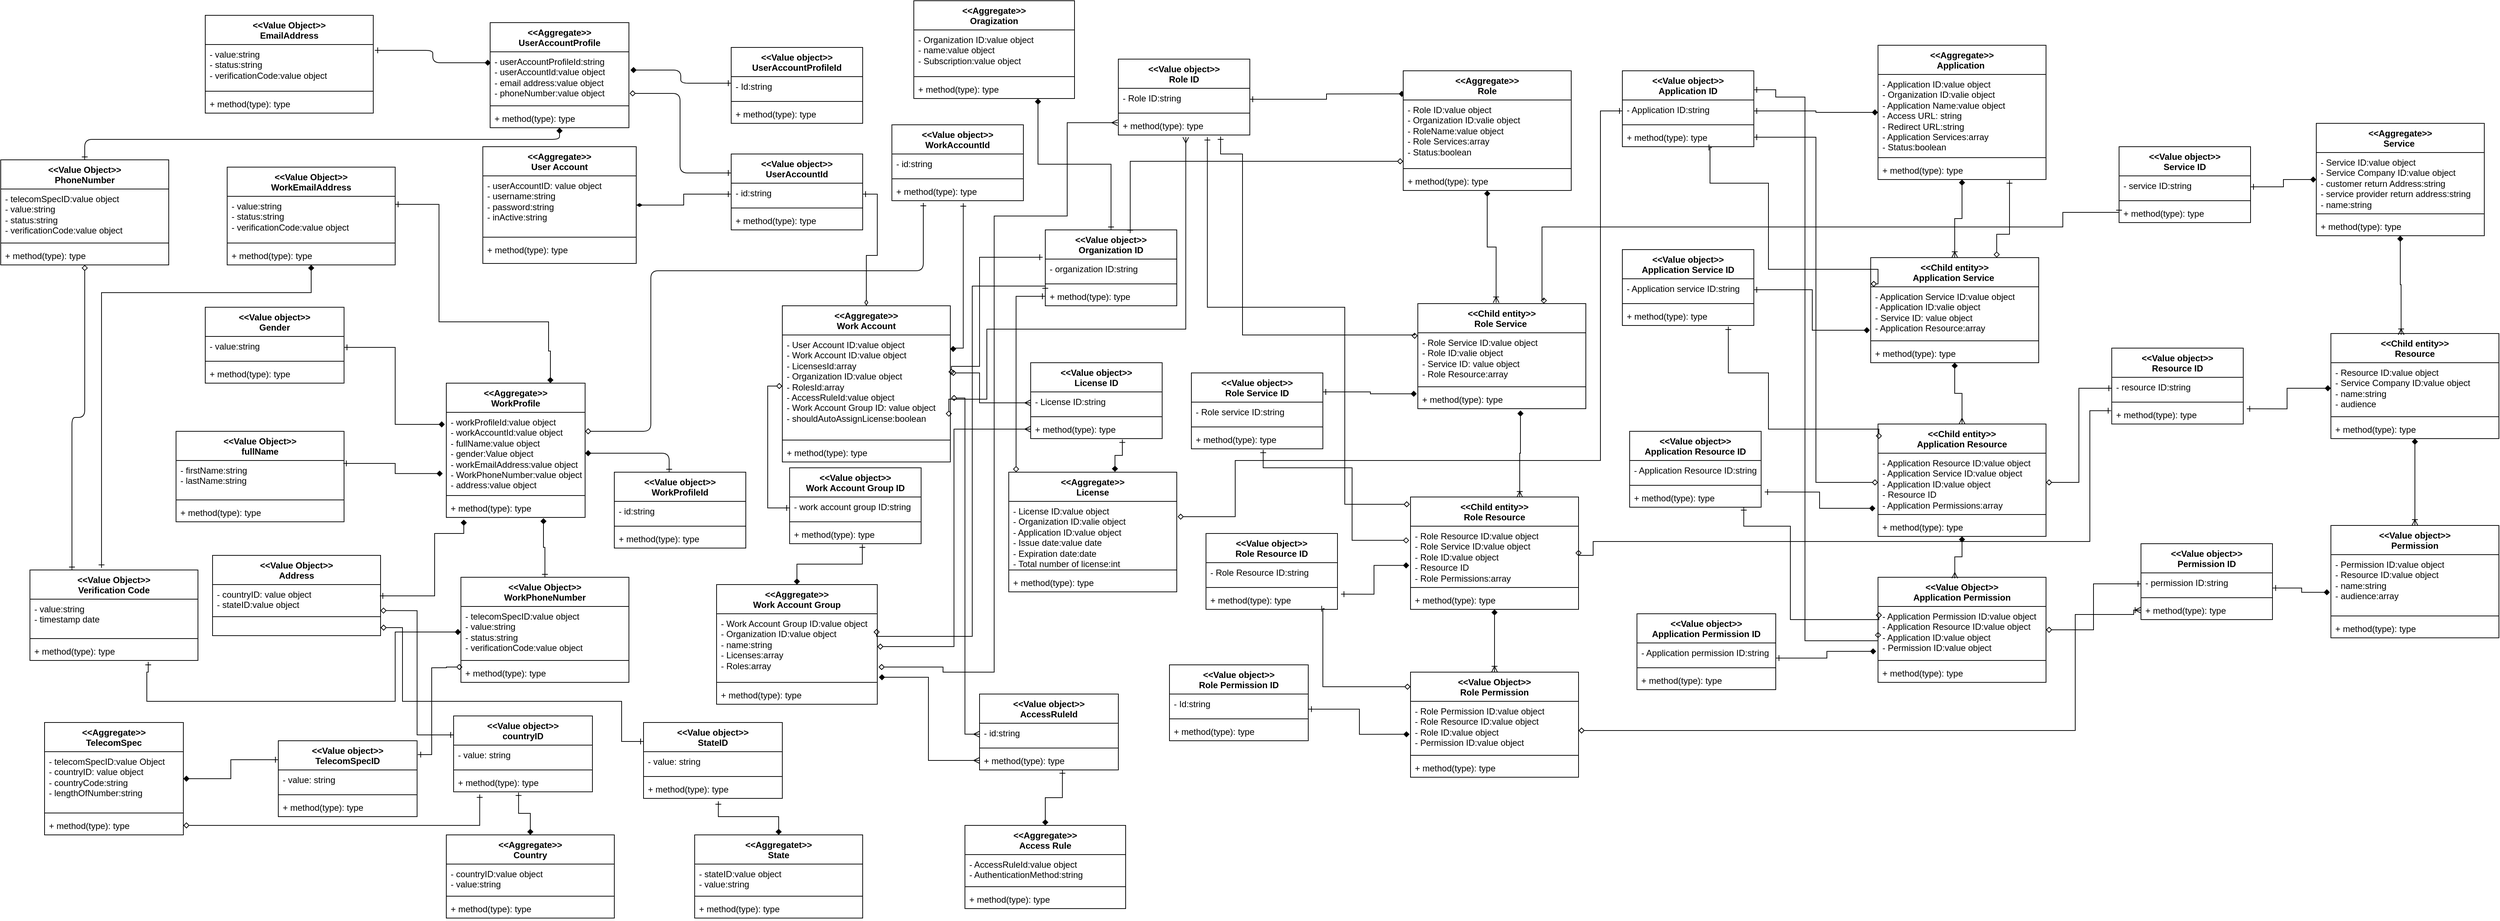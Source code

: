 <mxfile>
    <diagram id="GtaeEBT7dLcvkx7V--59" name="Domain Object Class diagram">
        <mxGraphModel dx="1671" dy="1585" grid="1" gridSize="10" guides="1" tooltips="1" connect="1" arrows="1" fold="1" page="1" pageScale="1" pageWidth="850" pageHeight="1100" math="0" shadow="0">
            <root>
                <mxCell id="0"/>
                <mxCell id="1" parent="0"/>
                <mxCell id="cLbF2slpCYDmgKNz8u4w-1" value="&amp;lt;&amp;lt;Aggregate&amp;gt;&amp;gt;&lt;div&gt;User Account&lt;/div&gt;" style="swimlane;fontStyle=1;align=center;verticalAlign=top;childLayout=stackLayout;horizontal=1;startSize=40;horizontalStack=0;resizeParent=1;resizeParentMax=0;resizeLast=0;collapsible=1;marginBottom=0;whiteSpace=wrap;html=1;" parent="1" vertex="1">
                    <mxGeometry x="180" y="160" width="210" height="160" as="geometry"/>
                </mxCell>
                <mxCell id="cLbF2slpCYDmgKNz8u4w-2" value="- userAccountID: value object&lt;br&gt;&lt;div&gt;&lt;div&gt;- username:string&lt;br&gt;&lt;div&gt;&lt;div&gt;- password:string&lt;/div&gt;&lt;div&gt;- inActive:string&lt;/div&gt;&lt;/div&gt;&lt;/div&gt;&lt;/div&gt;" style="text;strokeColor=none;fillColor=none;align=left;verticalAlign=top;spacingLeft=4;spacingRight=4;overflow=hidden;rotatable=0;points=[[0,0.5],[1,0.5]];portConstraint=eastwest;whiteSpace=wrap;html=1;" parent="cLbF2slpCYDmgKNz8u4w-1" vertex="1">
                    <mxGeometry y="40" width="210" height="80" as="geometry"/>
                </mxCell>
                <mxCell id="cLbF2slpCYDmgKNz8u4w-3" value="" style="line;strokeWidth=1;fillColor=none;align=left;verticalAlign=middle;spacingTop=-1;spacingLeft=3;spacingRight=3;rotatable=0;labelPosition=right;points=[];portConstraint=eastwest;strokeColor=inherit;" parent="cLbF2slpCYDmgKNz8u4w-1" vertex="1">
                    <mxGeometry y="120" width="210" height="8" as="geometry"/>
                </mxCell>
                <mxCell id="cLbF2slpCYDmgKNz8u4w-4" value="+ method(type): type" style="text;strokeColor=none;fillColor=none;align=left;verticalAlign=top;spacingLeft=4;spacingRight=4;overflow=hidden;rotatable=0;points=[[0,0.5],[1,0.5]];portConstraint=eastwest;whiteSpace=wrap;html=1;" parent="cLbF2slpCYDmgKNz8u4w-1" vertex="1">
                    <mxGeometry y="128" width="210" height="32" as="geometry"/>
                </mxCell>
                <mxCell id="LZRiOb_BstFV7OTACxnQ-9" style="edgeStyle=orthogonalEdgeStyle;rounded=0;orthogonalLoop=1;jettySize=auto;html=1;entryX=0.996;entryY=0.388;entryDx=0;entryDy=0;startArrow=diamond;startFill=1;endArrow=ERone;endFill=0;exitX=0.126;exitY=1.115;exitDx=0;exitDy=0;exitPerimeter=0;entryPerimeter=0;" parent="1" source="cLbF2slpCYDmgKNz8u4w-8" target="LZRiOb_BstFV7OTACxnQ-6" edge="1">
                    <mxGeometry relative="1" as="geometry">
                        <mxPoint x="260" y="742" as="sourcePoint"/>
                        <Array as="points">
                            <mxPoint x="154" y="690"/>
                            <mxPoint x="114" y="690"/>
                            <mxPoint x="114" y="776"/>
                        </Array>
                    </mxGeometry>
                </mxCell>
                <mxCell id="IiC-hAanUXLyAjGfhQ_G-6" style="edgeStyle=orthogonalEdgeStyle;rounded=0;orthogonalLoop=1;jettySize=auto;html=1;entryX=1;entryY=0.5;entryDx=0;entryDy=0;startArrow=diamond;startFill=1;endArrow=ERone;endFill=0;exitX=-0.011;exitY=0.15;exitDx=0;exitDy=0;exitPerimeter=0;" parent="1" source="cLbF2slpCYDmgKNz8u4w-6" target="IiC-hAanUXLyAjGfhQ_G-3" edge="1">
                    <mxGeometry relative="1" as="geometry"/>
                </mxCell>
                <mxCell id="25" style="edgeStyle=orthogonalEdgeStyle;html=1;entryX=0.239;entryY=1.115;entryDx=0;entryDy=0;entryPerimeter=0;startArrow=diamond;startFill=0;endArrow=ERone;endFill=0;elbow=vertical;" edge="1" parent="1" source="cLbF2slpCYDmgKNz8u4w-5" target="cLbF2slpCYDmgKNz8u4w-29">
                    <mxGeometry relative="1" as="geometry">
                        <Array as="points">
                            <mxPoint x="410" y="550"/>
                            <mxPoint x="410" y="330"/>
                            <mxPoint x="783" y="330"/>
                        </Array>
                    </mxGeometry>
                </mxCell>
                <mxCell id="cLbF2slpCYDmgKNz8u4w-5" value="&amp;lt;&amp;lt;Aggregate&amp;gt;&amp;gt;&lt;div&gt;WorkProfile&lt;/div&gt;" style="swimlane;fontStyle=1;align=center;verticalAlign=top;childLayout=stackLayout;horizontal=1;startSize=40;horizontalStack=0;resizeParent=1;resizeParentMax=0;resizeLast=0;collapsible=1;marginBottom=0;whiteSpace=wrap;html=1;" parent="1" vertex="1">
                    <mxGeometry x="130" y="484" width="190" height="184" as="geometry"/>
                </mxCell>
                <mxCell id="cLbF2slpCYDmgKNz8u4w-6" value="&lt;div&gt;- workProfileId:value object&lt;/div&gt;&lt;div&gt;- workAccountId:value object&lt;/div&gt;&lt;div&gt;- fullName:value object&lt;/div&gt;&lt;div&gt;- gender:Value object&lt;/div&gt;&lt;div&gt;- workEmailAddress:value object&lt;/div&gt;&lt;div&gt;&lt;div&gt;&lt;span style=&quot;background-color: initial;&quot;&gt;- WorkPhoneNumber:value object&lt;/span&gt;&lt;/div&gt;&lt;div&gt;&lt;span style=&quot;background-color: initial;&quot;&gt;- address:value object&lt;/span&gt;&lt;/div&gt;&lt;/div&gt;&lt;div&gt;&lt;br&gt;&lt;/div&gt;" style="text;strokeColor=none;fillColor=none;align=left;verticalAlign=top;spacingLeft=4;spacingRight=4;overflow=hidden;rotatable=0;points=[[0,0.5],[1,0.5]];portConstraint=eastwest;whiteSpace=wrap;html=1;" parent="cLbF2slpCYDmgKNz8u4w-5" vertex="1">
                    <mxGeometry y="40" width="190" height="110" as="geometry"/>
                </mxCell>
                <mxCell id="cLbF2slpCYDmgKNz8u4w-7" value="" style="line;strokeWidth=1;fillColor=none;align=left;verticalAlign=middle;spacingTop=-1;spacingLeft=3;spacingRight=3;rotatable=0;labelPosition=right;points=[];portConstraint=eastwest;strokeColor=inherit;" parent="cLbF2slpCYDmgKNz8u4w-5" vertex="1">
                    <mxGeometry y="150" width="190" height="8" as="geometry"/>
                </mxCell>
                <mxCell id="cLbF2slpCYDmgKNz8u4w-8" value="+ method(type): type" style="text;strokeColor=none;fillColor=none;align=left;verticalAlign=top;spacingLeft=4;spacingRight=4;overflow=hidden;rotatable=0;points=[[0,0.5],[1,0.5]];portConstraint=eastwest;whiteSpace=wrap;html=1;" parent="cLbF2slpCYDmgKNz8u4w-5" vertex="1">
                    <mxGeometry y="158" width="190" height="26" as="geometry"/>
                </mxCell>
                <mxCell id="IiC-hAanUXLyAjGfhQ_G-13" style="edgeStyle=orthogonalEdgeStyle;rounded=0;orthogonalLoop=1;jettySize=auto;html=1;entryX=0.5;entryY=0;entryDx=0;entryDy=0;startArrow=diamond;startFill=1;endArrow=ERone;endFill=0;exitX=0.7;exitY=1.038;exitDx=0;exitDy=0;exitPerimeter=0;" parent="1" source="cLbF2slpCYDmgKNz8u4w-8" target="IiC-hAanUXLyAjGfhQ_G-18" edge="1">
                    <mxGeometry relative="1" as="geometry">
                        <mxPoint x="435" y="860" as="targetPoint"/>
                        <mxPoint x="400" y="800" as="sourcePoint"/>
                    </mxGeometry>
                </mxCell>
                <mxCell id="cLbF2slpCYDmgKNz8u4w-15" style="edgeStyle=orthogonalEdgeStyle;rounded=0;orthogonalLoop=1;jettySize=auto;html=1;startArrow=diamondThin;startFill=0;endArrow=ERone;endFill=0;" parent="1" source="cLbF2slpCYDmgKNz8u4w-16" target="cLbF2slpCYDmgKNz8u4w-21" edge="1">
                    <mxGeometry relative="1" as="geometry"/>
                </mxCell>
                <mxCell id="rlwxEXt-skPTTyKTojZR-15" style="edgeStyle=orthogonalEdgeStyle;rounded=0;orthogonalLoop=1;jettySize=auto;html=1;entryX=0;entryY=0.5;entryDx=0;entryDy=0;startArrow=diamond;startFill=0;endArrow=ERmany;endFill=0;" parent="1" source="cLbF2slpCYDmgKNz8u4w-16" target="rlwxEXt-skPTTyKTojZR-8" edge="1">
                    <mxGeometry relative="1" as="geometry">
                        <Array as="points">
                            <mxPoint x="860" y="470"/>
                            <mxPoint x="860" y="511"/>
                        </Array>
                    </mxGeometry>
                </mxCell>
                <mxCell id="cLbF2slpCYDmgKNz8u4w-16" value="&amp;lt;&amp;lt;Aggregate&amp;gt;&amp;gt;&lt;div&gt;Work Account&lt;/div&gt;" style="swimlane;fontStyle=1;align=center;verticalAlign=top;childLayout=stackLayout;horizontal=1;startSize=40;horizontalStack=0;resizeParent=1;resizeParentMax=0;resizeLast=0;collapsible=1;marginBottom=0;whiteSpace=wrap;html=1;" parent="1" vertex="1">
                    <mxGeometry x="590" y="378" width="230" height="214" as="geometry"/>
                </mxCell>
                <mxCell id="cLbF2slpCYDmgKNz8u4w-17" value="- User Account ID:value object&lt;div&gt;- Work Account ID:value object&lt;/div&gt;&lt;div&gt;- LicensesId:array&lt;/div&gt;&lt;div&gt;- Organization ID:value object&lt;/div&gt;&lt;div&gt;- RolesId:array&lt;/div&gt;&lt;div&gt;- AccessRuleId:value object&lt;/div&gt;&lt;div&gt;- Work Account Group ID: value object&lt;/div&gt;&lt;div&gt;- shouldAutoAssignLicense:boolean&lt;/div&gt;" style="text;strokeColor=none;fillColor=none;align=left;verticalAlign=top;spacingLeft=4;spacingRight=4;overflow=hidden;rotatable=0;points=[[0,0.5],[1,0.5]];portConstraint=eastwest;whiteSpace=wrap;html=1;" parent="cLbF2slpCYDmgKNz8u4w-16" vertex="1">
                    <mxGeometry y="40" width="230" height="140" as="geometry"/>
                </mxCell>
                <mxCell id="cLbF2slpCYDmgKNz8u4w-18" value="" style="line;strokeWidth=1;fillColor=none;align=left;verticalAlign=middle;spacingTop=-1;spacingLeft=3;spacingRight=3;rotatable=0;labelPosition=right;points=[];portConstraint=eastwest;strokeColor=inherit;" parent="cLbF2slpCYDmgKNz8u4w-16" vertex="1">
                    <mxGeometry y="180" width="230" height="8" as="geometry"/>
                </mxCell>
                <mxCell id="cLbF2slpCYDmgKNz8u4w-19" value="+ method(type): type" style="text;strokeColor=none;fillColor=none;align=left;verticalAlign=top;spacingLeft=4;spacingRight=4;overflow=hidden;rotatable=0;points=[[0,0.5],[1,0.5]];portConstraint=eastwest;whiteSpace=wrap;html=1;" parent="cLbF2slpCYDmgKNz8u4w-16" vertex="1">
                    <mxGeometry y="188" width="230" height="26" as="geometry"/>
                </mxCell>
                <mxCell id="cLbF2slpCYDmgKNz8u4w-20" value="&amp;lt;&amp;lt;Value object&amp;gt;&amp;gt;&lt;div&gt;UserAccountId&lt;/div&gt;" style="swimlane;fontStyle=1;align=center;verticalAlign=top;childLayout=stackLayout;horizontal=1;startSize=40;horizontalStack=0;resizeParent=1;resizeParentMax=0;resizeLast=0;collapsible=1;marginBottom=0;whiteSpace=wrap;html=1;" parent="1" vertex="1">
                    <mxGeometry x="520" y="170" width="180" height="104" as="geometry"/>
                </mxCell>
                <mxCell id="cLbF2slpCYDmgKNz8u4w-21" value="- id:string&lt;div&gt;&lt;br&gt;&lt;/div&gt;" style="text;strokeColor=none;fillColor=none;align=left;verticalAlign=top;spacingLeft=4;spacingRight=4;overflow=hidden;rotatable=0;points=[[0,0.5],[1,0.5]];portConstraint=eastwest;whiteSpace=wrap;html=1;" parent="cLbF2slpCYDmgKNz8u4w-20" vertex="1">
                    <mxGeometry y="40" width="180" height="30" as="geometry"/>
                </mxCell>
                <mxCell id="cLbF2slpCYDmgKNz8u4w-22" value="" style="line;strokeWidth=1;fillColor=none;align=left;verticalAlign=middle;spacingTop=-1;spacingLeft=3;spacingRight=3;rotatable=0;labelPosition=right;points=[];portConstraint=eastwest;strokeColor=inherit;" parent="cLbF2slpCYDmgKNz8u4w-20" vertex="1">
                    <mxGeometry y="70" width="180" height="8" as="geometry"/>
                </mxCell>
                <mxCell id="cLbF2slpCYDmgKNz8u4w-23" value="+ method(type): type" style="text;strokeColor=none;fillColor=none;align=left;verticalAlign=top;spacingLeft=4;spacingRight=4;overflow=hidden;rotatable=0;points=[[0,0.5],[1,0.5]];portConstraint=eastwest;whiteSpace=wrap;html=1;" parent="cLbF2slpCYDmgKNz8u4w-20" vertex="1">
                    <mxGeometry y="78" width="180" height="26" as="geometry"/>
                </mxCell>
                <mxCell id="cLbF2slpCYDmgKNz8u4w-24" style="edgeStyle=orthogonalEdgeStyle;rounded=0;orthogonalLoop=1;jettySize=auto;html=1;entryX=0;entryY=0.5;entryDx=0;entryDy=0;startArrow=diamondThin;startFill=1;endArrow=ERone;endFill=0;" parent="1" source="cLbF2slpCYDmgKNz8u4w-2" target="cLbF2slpCYDmgKNz8u4w-21" edge="1">
                    <mxGeometry relative="1" as="geometry"/>
                </mxCell>
                <mxCell id="cLbF2slpCYDmgKNz8u4w-26" value="&amp;lt;&amp;lt;Value object&amp;gt;&amp;gt;&lt;div&gt;WorkAccountId&lt;/div&gt;" style="swimlane;fontStyle=1;align=center;verticalAlign=top;childLayout=stackLayout;horizontal=1;startSize=40;horizontalStack=0;resizeParent=1;resizeParentMax=0;resizeLast=0;collapsible=1;marginBottom=0;whiteSpace=wrap;html=1;" parent="1" vertex="1">
                    <mxGeometry x="740" y="130" width="180" height="104" as="geometry"/>
                </mxCell>
                <mxCell id="cLbF2slpCYDmgKNz8u4w-27" value="- id:string&lt;div&gt;&lt;br&gt;&lt;/div&gt;" style="text;strokeColor=none;fillColor=none;align=left;verticalAlign=top;spacingLeft=4;spacingRight=4;overflow=hidden;rotatable=0;points=[[0,0.5],[1,0.5]];portConstraint=eastwest;whiteSpace=wrap;html=1;" parent="cLbF2slpCYDmgKNz8u4w-26" vertex="1">
                    <mxGeometry y="40" width="180" height="30" as="geometry"/>
                </mxCell>
                <mxCell id="cLbF2slpCYDmgKNz8u4w-28" value="" style="line;strokeWidth=1;fillColor=none;align=left;verticalAlign=middle;spacingTop=-1;spacingLeft=3;spacingRight=3;rotatable=0;labelPosition=right;points=[];portConstraint=eastwest;strokeColor=inherit;" parent="cLbF2slpCYDmgKNz8u4w-26" vertex="1">
                    <mxGeometry y="70" width="180" height="8" as="geometry"/>
                </mxCell>
                <mxCell id="cLbF2slpCYDmgKNz8u4w-29" value="+ method(type): type" style="text;strokeColor=none;fillColor=none;align=left;verticalAlign=top;spacingLeft=4;spacingRight=4;overflow=hidden;rotatable=0;points=[[0,0.5],[1,0.5]];portConstraint=eastwest;whiteSpace=wrap;html=1;" parent="cLbF2slpCYDmgKNz8u4w-26" vertex="1">
                    <mxGeometry y="78" width="180" height="26" as="geometry"/>
                </mxCell>
                <mxCell id="cLbF2slpCYDmgKNz8u4w-30" style="edgeStyle=orthogonalEdgeStyle;rounded=0;orthogonalLoop=1;jettySize=auto;html=1;entryX=0.543;entryY=1.133;entryDx=0;entryDy=0;entryPerimeter=0;startArrow=diamond;startFill=1;endArrow=ERone;endFill=0;exitX=1.017;exitY=0.167;exitDx=0;exitDy=0;exitPerimeter=0;" parent="1" source="cLbF2slpCYDmgKNz8u4w-17" target="cLbF2slpCYDmgKNz8u4w-29" edge="1">
                    <mxGeometry relative="1" as="geometry">
                        <Array as="points">
                            <mxPoint x="838" y="436"/>
                        </Array>
                    </mxGeometry>
                </mxCell>
                <mxCell id="cLbF2slpCYDmgKNz8u4w-31" style="edgeStyle=orthogonalEdgeStyle;rounded=0;orthogonalLoop=1;jettySize=auto;html=1;entryX=0.5;entryY=0;entryDx=0;entryDy=0;startArrow=diamond;startFill=1;endArrow=ERone;endFill=0;" parent="1" source="cLbF2slpCYDmgKNz8u4w-32" target="cLbF2slpCYDmgKNz8u4w-36" edge="1">
                    <mxGeometry relative="1" as="geometry">
                        <Array as="points">
                            <mxPoint x="940" y="184"/>
                            <mxPoint x="1040" y="184"/>
                        </Array>
                    </mxGeometry>
                </mxCell>
                <mxCell id="cLbF2slpCYDmgKNz8u4w-32" value="&amp;lt;&amp;lt;Aggregate&amp;gt;&amp;gt;&lt;div&gt;Oragization&lt;/div&gt;" style="swimlane;fontStyle=1;align=center;verticalAlign=top;childLayout=stackLayout;horizontal=1;startSize=40;horizontalStack=0;resizeParent=1;resizeParentMax=0;resizeLast=0;collapsible=1;marginBottom=0;whiteSpace=wrap;html=1;" parent="1" vertex="1">
                    <mxGeometry x="770" y="-40" width="220" height="134" as="geometry"/>
                </mxCell>
                <mxCell id="cLbF2slpCYDmgKNz8u4w-33" value="- Organization ID:value object&lt;div&gt;- name:value object&lt;/div&gt;&lt;div&gt;- Subscription:value object&lt;/div&gt;" style="text;strokeColor=none;fillColor=none;align=left;verticalAlign=top;spacingLeft=4;spacingRight=4;overflow=hidden;rotatable=0;points=[[0,0.5],[1,0.5]];portConstraint=eastwest;whiteSpace=wrap;html=1;" parent="cLbF2slpCYDmgKNz8u4w-32" vertex="1">
                    <mxGeometry y="40" width="220" height="60" as="geometry"/>
                </mxCell>
                <mxCell id="cLbF2slpCYDmgKNz8u4w-34" value="" style="line;strokeWidth=1;fillColor=none;align=left;verticalAlign=middle;spacingTop=-1;spacingLeft=3;spacingRight=3;rotatable=0;labelPosition=right;points=[];portConstraint=eastwest;strokeColor=inherit;" parent="cLbF2slpCYDmgKNz8u4w-32" vertex="1">
                    <mxGeometry y="100" width="220" height="8" as="geometry"/>
                </mxCell>
                <mxCell id="cLbF2slpCYDmgKNz8u4w-35" value="+ method(type): type" style="text;strokeColor=none;fillColor=none;align=left;verticalAlign=top;spacingLeft=4;spacingRight=4;overflow=hidden;rotatable=0;points=[[0,0.5],[1,0.5]];portConstraint=eastwest;whiteSpace=wrap;html=1;" parent="cLbF2slpCYDmgKNz8u4w-32" vertex="1">
                    <mxGeometry y="108" width="220" height="26" as="geometry"/>
                </mxCell>
                <mxCell id="cLbF2slpCYDmgKNz8u4w-36" value="&amp;lt;&amp;lt;Value object&amp;gt;&amp;gt;&lt;div&gt;Organization ID&lt;/div&gt;" style="swimlane;fontStyle=1;align=center;verticalAlign=top;childLayout=stackLayout;horizontal=1;startSize=40;horizontalStack=0;resizeParent=1;resizeParentMax=0;resizeLast=0;collapsible=1;marginBottom=0;whiteSpace=wrap;html=1;" parent="1" vertex="1">
                    <mxGeometry x="950" y="274" width="180" height="104" as="geometry"/>
                </mxCell>
                <mxCell id="cLbF2slpCYDmgKNz8u4w-37" value="- organization ID:string&lt;div&gt;&lt;br&gt;&lt;/div&gt;" style="text;strokeColor=none;fillColor=none;align=left;verticalAlign=top;spacingLeft=4;spacingRight=4;overflow=hidden;rotatable=0;points=[[0,0.5],[1,0.5]];portConstraint=eastwest;whiteSpace=wrap;html=1;" parent="cLbF2slpCYDmgKNz8u4w-36" vertex="1">
                    <mxGeometry y="40" width="180" height="30" as="geometry"/>
                </mxCell>
                <mxCell id="cLbF2slpCYDmgKNz8u4w-38" value="" style="line;strokeWidth=1;fillColor=none;align=left;verticalAlign=middle;spacingTop=-1;spacingLeft=3;spacingRight=3;rotatable=0;labelPosition=right;points=[];portConstraint=eastwest;strokeColor=inherit;" parent="cLbF2slpCYDmgKNz8u4w-36" vertex="1">
                    <mxGeometry y="70" width="180" height="8" as="geometry"/>
                </mxCell>
                <mxCell id="cLbF2slpCYDmgKNz8u4w-39" value="+ method(type): type" style="text;strokeColor=none;fillColor=none;align=left;verticalAlign=top;spacingLeft=4;spacingRight=4;overflow=hidden;rotatable=0;points=[[0,0.5],[1,0.5]];portConstraint=eastwest;whiteSpace=wrap;html=1;" parent="cLbF2slpCYDmgKNz8u4w-36" vertex="1">
                    <mxGeometry y="78" width="180" height="26" as="geometry"/>
                </mxCell>
                <mxCell id="cLbF2slpCYDmgKNz8u4w-40" style="edgeStyle=orthogonalEdgeStyle;rounded=0;orthogonalLoop=1;jettySize=auto;html=1;entryX=-0.02;entryY=-0.085;entryDx=0;entryDy=0;entryPerimeter=0;startArrow=diamond;startFill=0;endArrow=ERone;endFill=0;exitX=1.007;exitY=0.391;exitDx=0;exitDy=0;exitPerimeter=0;" parent="1" source="cLbF2slpCYDmgKNz8u4w-17" target="cLbF2slpCYDmgKNz8u4w-37" edge="1">
                    <mxGeometry relative="1" as="geometry">
                        <Array as="points">
                            <mxPoint x="860" y="461"/>
                            <mxPoint x="860" y="311"/>
                        </Array>
                    </mxGeometry>
                </mxCell>
                <mxCell id="cLbF2slpCYDmgKNz8u4w-41" style="edgeStyle=orthogonalEdgeStyle;rounded=0;orthogonalLoop=1;jettySize=auto;html=1;startArrow=diamond;startFill=0;endArrow=ERone;endFill=0;exitX=0.996;exitY=0.231;exitDx=0;exitDy=0;exitPerimeter=0;" parent="1" source="cLbF2slpCYDmgKNz8u4w-43" edge="1">
                    <mxGeometry relative="1" as="geometry">
                        <mxPoint x="950" y="350" as="targetPoint"/>
                        <mxPoint x="890" y="816" as="sourcePoint"/>
                        <Array as="points">
                            <mxPoint x="850" y="831"/>
                            <mxPoint x="850" y="351"/>
                            <mxPoint x="950" y="351"/>
                        </Array>
                    </mxGeometry>
                </mxCell>
                <mxCell id="cLbF2slpCYDmgKNz8u4w-42" value="&amp;lt;&amp;lt;Aggregate&amp;gt;&amp;gt;&lt;div&gt;Work Account Group&lt;/div&gt;" style="swimlane;fontStyle=1;align=center;verticalAlign=top;childLayout=stackLayout;horizontal=1;startSize=40;horizontalStack=0;resizeParent=1;resizeParentMax=0;resizeLast=0;collapsible=1;marginBottom=0;whiteSpace=wrap;html=1;" parent="1" vertex="1">
                    <mxGeometry x="500" y="760" width="220" height="164" as="geometry"/>
                </mxCell>
                <mxCell id="cLbF2slpCYDmgKNz8u4w-43" value="- Work Account Group ID:value object&lt;div&gt;- Organization ID:value object&lt;/div&gt;&lt;div&gt;- name:string&lt;/div&gt;&lt;div&gt;- Licenses:array&lt;/div&gt;&lt;div&gt;- Roles:array&lt;/div&gt;" style="text;strokeColor=none;fillColor=none;align=left;verticalAlign=top;spacingLeft=4;spacingRight=4;overflow=hidden;rotatable=0;points=[[0,0.5],[1,0.5]];portConstraint=eastwest;whiteSpace=wrap;html=1;" parent="cLbF2slpCYDmgKNz8u4w-42" vertex="1">
                    <mxGeometry y="40" width="220" height="90" as="geometry"/>
                </mxCell>
                <mxCell id="cLbF2slpCYDmgKNz8u4w-44" value="" style="line;strokeWidth=1;fillColor=none;align=left;verticalAlign=middle;spacingTop=-1;spacingLeft=3;spacingRight=3;rotatable=0;labelPosition=right;points=[];portConstraint=eastwest;strokeColor=inherit;" parent="cLbF2slpCYDmgKNz8u4w-42" vertex="1">
                    <mxGeometry y="130" width="220" height="8" as="geometry"/>
                </mxCell>
                <mxCell id="cLbF2slpCYDmgKNz8u4w-45" value="+ method(type): type" style="text;strokeColor=none;fillColor=none;align=left;verticalAlign=top;spacingLeft=4;spacingRight=4;overflow=hidden;rotatable=0;points=[[0,0.5],[1,0.5]];portConstraint=eastwest;whiteSpace=wrap;html=1;" parent="cLbF2slpCYDmgKNz8u4w-42" vertex="1">
                    <mxGeometry y="138" width="220" height="26" as="geometry"/>
                </mxCell>
                <mxCell id="cLbF2slpCYDmgKNz8u4w-46" value="&amp;lt;&amp;lt;Value object&amp;gt;&amp;gt;&lt;div&gt;Work Account Group ID&lt;/div&gt;" style="swimlane;fontStyle=1;align=center;verticalAlign=top;childLayout=stackLayout;horizontal=1;startSize=40;horizontalStack=0;resizeParent=1;resizeParentMax=0;resizeLast=0;collapsible=1;marginBottom=0;whiteSpace=wrap;html=1;" parent="1" vertex="1">
                    <mxGeometry x="600" y="600" width="180" height="104" as="geometry"/>
                </mxCell>
                <mxCell id="cLbF2slpCYDmgKNz8u4w-47" value="- work account group ID:string&lt;div&gt;&lt;br&gt;&lt;/div&gt;" style="text;strokeColor=none;fillColor=none;align=left;verticalAlign=top;spacingLeft=4;spacingRight=4;overflow=hidden;rotatable=0;points=[[0,0.5],[1,0.5]];portConstraint=eastwest;whiteSpace=wrap;html=1;" parent="cLbF2slpCYDmgKNz8u4w-46" vertex="1">
                    <mxGeometry y="40" width="180" height="30" as="geometry"/>
                </mxCell>
                <mxCell id="cLbF2slpCYDmgKNz8u4w-48" value="" style="line;strokeWidth=1;fillColor=none;align=left;verticalAlign=middle;spacingTop=-1;spacingLeft=3;spacingRight=3;rotatable=0;labelPosition=right;points=[];portConstraint=eastwest;strokeColor=inherit;" parent="cLbF2slpCYDmgKNz8u4w-46" vertex="1">
                    <mxGeometry y="70" width="180" height="8" as="geometry"/>
                </mxCell>
                <mxCell id="cLbF2slpCYDmgKNz8u4w-49" value="+ method(type): type" style="text;strokeColor=none;fillColor=none;align=left;verticalAlign=top;spacingLeft=4;spacingRight=4;overflow=hidden;rotatable=0;points=[[0,0.5],[1,0.5]];portConstraint=eastwest;whiteSpace=wrap;html=1;" parent="cLbF2slpCYDmgKNz8u4w-46" vertex="1">
                    <mxGeometry y="78" width="180" height="26" as="geometry"/>
                </mxCell>
                <mxCell id="cLbF2slpCYDmgKNz8u4w-50" style="edgeStyle=orthogonalEdgeStyle;rounded=0;orthogonalLoop=1;jettySize=auto;html=1;entryX=0.553;entryY=1.04;entryDx=0;entryDy=0;entryPerimeter=0;startArrow=diamond;startFill=1;endArrow=ERone;endFill=0;" parent="1" source="cLbF2slpCYDmgKNz8u4w-42" target="cLbF2slpCYDmgKNz8u4w-49" edge="1">
                    <mxGeometry relative="1" as="geometry"/>
                </mxCell>
                <mxCell id="cLbF2slpCYDmgKNz8u4w-51" style="edgeStyle=orthogonalEdgeStyle;rounded=0;orthogonalLoop=1;jettySize=auto;html=1;entryX=0;entryY=0.5;entryDx=0;entryDy=0;startArrow=diamond;startFill=0;endArrow=ERone;endFill=0;" parent="1" source="cLbF2slpCYDmgKNz8u4w-17" target="cLbF2slpCYDmgKNz8u4w-47" edge="1">
                    <mxGeometry relative="1" as="geometry"/>
                </mxCell>
                <mxCell id="cLbF2slpCYDmgKNz8u4w-84" value="&amp;lt;&amp;lt;Value object&amp;gt;&amp;gt;&lt;div&gt;Service ID&lt;/div&gt;" style="swimlane;fontStyle=1;align=center;verticalAlign=top;childLayout=stackLayout;horizontal=1;startSize=40;horizontalStack=0;resizeParent=1;resizeParentMax=0;resizeLast=0;collapsible=1;marginBottom=0;whiteSpace=wrap;html=1;" parent="1" vertex="1">
                    <mxGeometry x="2420" y="160" width="180" height="104" as="geometry"/>
                </mxCell>
                <mxCell id="cLbF2slpCYDmgKNz8u4w-85" value="- service ID:string&lt;div&gt;&lt;br&gt;&lt;/div&gt;" style="text;strokeColor=none;fillColor=none;align=left;verticalAlign=top;spacingLeft=4;spacingRight=4;overflow=hidden;rotatable=0;points=[[0,0.5],[1,0.5]];portConstraint=eastwest;whiteSpace=wrap;html=1;" parent="cLbF2slpCYDmgKNz8u4w-84" vertex="1">
                    <mxGeometry y="40" width="180" height="30" as="geometry"/>
                </mxCell>
                <mxCell id="cLbF2slpCYDmgKNz8u4w-86" value="" style="line;strokeWidth=1;fillColor=none;align=left;verticalAlign=middle;spacingTop=-1;spacingLeft=3;spacingRight=3;rotatable=0;labelPosition=right;points=[];portConstraint=eastwest;strokeColor=inherit;" parent="cLbF2slpCYDmgKNz8u4w-84" vertex="1">
                    <mxGeometry y="70" width="180" height="8" as="geometry"/>
                </mxCell>
                <mxCell id="cLbF2slpCYDmgKNz8u4w-87" value="+ method(type): type" style="text;strokeColor=none;fillColor=none;align=left;verticalAlign=top;spacingLeft=4;spacingRight=4;overflow=hidden;rotatable=0;points=[[0,0.5],[1,0.5]];portConstraint=eastwest;whiteSpace=wrap;html=1;" parent="cLbF2slpCYDmgKNz8u4w-84" vertex="1">
                    <mxGeometry y="78" width="180" height="26" as="geometry"/>
                </mxCell>
                <mxCell id="oweyubdisiPaoaLMB55q-84" style="edgeStyle=orthogonalEdgeStyle;rounded=0;orthogonalLoop=1;jettySize=auto;html=1;entryX=1;entryY=0.5;entryDx=0;entryDy=0;startArrow=diamond;startFill=1;endArrow=ERone;endFill=0;" parent="1" source="cLbF2slpCYDmgKNz8u4w-88" target="cLbF2slpCYDmgKNz8u4w-85" edge="1">
                    <mxGeometry relative="1" as="geometry"/>
                </mxCell>
                <mxCell id="cLbF2slpCYDmgKNz8u4w-88" value="&amp;lt;&amp;lt;Aggregate&amp;gt;&amp;gt;&lt;div&gt;Service&amp;nbsp;&lt;/div&gt;" style="swimlane;fontStyle=1;align=center;verticalAlign=top;childLayout=stackLayout;horizontal=1;startSize=40;horizontalStack=0;resizeParent=1;resizeParentMax=0;resizeLast=0;collapsible=1;marginBottom=0;whiteSpace=wrap;html=1;" parent="1" vertex="1">
                    <mxGeometry x="2690" y="128" width="230" height="154" as="geometry"/>
                </mxCell>
                <mxCell id="cLbF2slpCYDmgKNz8u4w-89" value="- Service ID:value object&lt;div&gt;- Service Company ID:value object&lt;/div&gt;&lt;div&gt;- customer return Address:string&lt;/div&gt;&lt;div&gt;- service provider return address:string&lt;br&gt;&lt;div&gt;- name:string&lt;/div&gt;&lt;/div&gt;" style="text;strokeColor=none;fillColor=none;align=left;verticalAlign=top;spacingLeft=4;spacingRight=4;overflow=hidden;rotatable=0;points=[[0,0.5],[1,0.5]];portConstraint=eastwest;whiteSpace=wrap;html=1;" parent="cLbF2slpCYDmgKNz8u4w-88" vertex="1">
                    <mxGeometry y="40" width="230" height="80" as="geometry"/>
                </mxCell>
                <mxCell id="cLbF2slpCYDmgKNz8u4w-90" value="" style="line;strokeWidth=1;fillColor=none;align=left;verticalAlign=middle;spacingTop=-1;spacingLeft=3;spacingRight=3;rotatable=0;labelPosition=right;points=[];portConstraint=eastwest;strokeColor=inherit;" parent="cLbF2slpCYDmgKNz8u4w-88" vertex="1">
                    <mxGeometry y="120" width="230" height="8" as="geometry"/>
                </mxCell>
                <mxCell id="cLbF2slpCYDmgKNz8u4w-91" value="+ method(type): type" style="text;strokeColor=none;fillColor=none;align=left;verticalAlign=top;spacingLeft=4;spacingRight=4;overflow=hidden;rotatable=0;points=[[0,0.5],[1,0.5]];portConstraint=eastwest;whiteSpace=wrap;html=1;" parent="cLbF2slpCYDmgKNz8u4w-88" vertex="1">
                    <mxGeometry y="128" width="230" height="26" as="geometry"/>
                </mxCell>
                <mxCell id="oweyubdisiPaoaLMB55q-86" style="edgeStyle=orthogonalEdgeStyle;rounded=0;orthogonalLoop=1;jettySize=auto;html=1;entryX=0.5;entryY=0;entryDx=0;entryDy=0;startArrow=diamond;startFill=1;endArrow=ERoneToMany;endFill=0;" parent="1" source="cLbF2slpCYDmgKNz8u4w-98" target="cLbF2slpCYDmgKNz8u4w-108" edge="1">
                    <mxGeometry relative="1" as="geometry"/>
                </mxCell>
                <mxCell id="cLbF2slpCYDmgKNz8u4w-98" value="&amp;lt;&amp;lt;Child entity&amp;gt;&amp;gt;&lt;div&gt;Resource&lt;/div&gt;" style="swimlane;fontStyle=1;align=center;verticalAlign=top;childLayout=stackLayout;horizontal=1;startSize=40;horizontalStack=0;resizeParent=1;resizeParentMax=0;resizeLast=0;collapsible=1;marginBottom=0;whiteSpace=wrap;html=1;" parent="1" vertex="1">
                    <mxGeometry x="2710" y="416" width="230" height="144" as="geometry"/>
                </mxCell>
                <mxCell id="cLbF2slpCYDmgKNz8u4w-99" value="- Resource ID:value object&lt;div&gt;- Service Company ID:value object&lt;/div&gt;&lt;div&gt;&lt;div&gt;- name:string&lt;/div&gt;&lt;/div&gt;&lt;div&gt;- audience&lt;/div&gt;" style="text;strokeColor=none;fillColor=none;align=left;verticalAlign=top;spacingLeft=4;spacingRight=4;overflow=hidden;rotatable=0;points=[[0,0.5],[1,0.5]];portConstraint=eastwest;whiteSpace=wrap;html=1;" parent="cLbF2slpCYDmgKNz8u4w-98" vertex="1">
                    <mxGeometry y="40" width="230" height="70" as="geometry"/>
                </mxCell>
                <mxCell id="cLbF2slpCYDmgKNz8u4w-100" value="" style="line;strokeWidth=1;fillColor=none;align=left;verticalAlign=middle;spacingTop=-1;spacingLeft=3;spacingRight=3;rotatable=0;labelPosition=right;points=[];portConstraint=eastwest;strokeColor=inherit;" parent="cLbF2slpCYDmgKNz8u4w-98" vertex="1">
                    <mxGeometry y="110" width="230" height="8" as="geometry"/>
                </mxCell>
                <mxCell id="cLbF2slpCYDmgKNz8u4w-101" value="+ method(type): type" style="text;strokeColor=none;fillColor=none;align=left;verticalAlign=top;spacingLeft=4;spacingRight=4;overflow=hidden;rotatable=0;points=[[0,0.5],[1,0.5]];portConstraint=eastwest;whiteSpace=wrap;html=1;" parent="cLbF2slpCYDmgKNz8u4w-98" vertex="1">
                    <mxGeometry y="118" width="230" height="26" as="geometry"/>
                </mxCell>
                <mxCell id="cLbF2slpCYDmgKNz8u4w-102" value="&amp;lt;&amp;lt;Value object&amp;gt;&amp;gt;&lt;div&gt;Resource ID&lt;/div&gt;" style="swimlane;fontStyle=1;align=center;verticalAlign=top;childLayout=stackLayout;horizontal=1;startSize=40;horizontalStack=0;resizeParent=1;resizeParentMax=0;resizeLast=0;collapsible=1;marginBottom=0;whiteSpace=wrap;html=1;" parent="1" vertex="1">
                    <mxGeometry x="2410" y="436" width="180" height="104" as="geometry"/>
                </mxCell>
                <mxCell id="cLbF2slpCYDmgKNz8u4w-103" value="- resource ID:string&lt;div&gt;&lt;br&gt;&lt;/div&gt;" style="text;strokeColor=none;fillColor=none;align=left;verticalAlign=top;spacingLeft=4;spacingRight=4;overflow=hidden;rotatable=0;points=[[0,0.5],[1,0.5]];portConstraint=eastwest;whiteSpace=wrap;html=1;" parent="cLbF2slpCYDmgKNz8u4w-102" vertex="1">
                    <mxGeometry y="40" width="180" height="30" as="geometry"/>
                </mxCell>
                <mxCell id="cLbF2slpCYDmgKNz8u4w-104" value="" style="line;strokeWidth=1;fillColor=none;align=left;verticalAlign=middle;spacingTop=-1;spacingLeft=3;spacingRight=3;rotatable=0;labelPosition=right;points=[];portConstraint=eastwest;strokeColor=inherit;" parent="cLbF2slpCYDmgKNz8u4w-102" vertex="1">
                    <mxGeometry y="70" width="180" height="8" as="geometry"/>
                </mxCell>
                <mxCell id="cLbF2slpCYDmgKNz8u4w-105" value="+ method(type): type" style="text;strokeColor=none;fillColor=none;align=left;verticalAlign=top;spacingLeft=4;spacingRight=4;overflow=hidden;rotatable=0;points=[[0,0.5],[1,0.5]];portConstraint=eastwest;whiteSpace=wrap;html=1;" parent="cLbF2slpCYDmgKNz8u4w-102" vertex="1">
                    <mxGeometry y="78" width="180" height="26" as="geometry"/>
                </mxCell>
                <mxCell id="cLbF2slpCYDmgKNz8u4w-106" style="edgeStyle=orthogonalEdgeStyle;rounded=0;orthogonalLoop=1;jettySize=auto;html=1;entryX=1.027;entryY=0.199;entryDx=0;entryDy=0;startArrow=diamond;startFill=1;endArrow=ERone;endFill=0;exitX=0;exitY=0.5;exitDx=0;exitDy=0;entryPerimeter=0;" parent="1" source="cLbF2slpCYDmgKNz8u4w-99" target="cLbF2slpCYDmgKNz8u4w-105" edge="1">
                    <mxGeometry relative="1" as="geometry"/>
                </mxCell>
                <mxCell id="cLbF2slpCYDmgKNz8u4w-108" value="&amp;lt;&amp;lt;Value object&amp;gt;&amp;gt;&lt;div&gt;Permission&lt;/div&gt;" style="swimlane;fontStyle=1;align=center;verticalAlign=top;childLayout=stackLayout;horizontal=1;startSize=40;horizontalStack=0;resizeParent=1;resizeParentMax=0;resizeLast=0;collapsible=1;marginBottom=0;whiteSpace=wrap;html=1;" parent="1" vertex="1">
                    <mxGeometry x="2710" y="679" width="230" height="154" as="geometry"/>
                </mxCell>
                <mxCell id="cLbF2slpCYDmgKNz8u4w-109" value="- Permission ID:value object&lt;div&gt;- Resource ID:value object&lt;/div&gt;&lt;div&gt;&lt;div&gt;- name:string&lt;/div&gt;&lt;/div&gt;&lt;div&gt;- audience:array&lt;/div&gt;" style="text;strokeColor=none;fillColor=none;align=left;verticalAlign=top;spacingLeft=4;spacingRight=4;overflow=hidden;rotatable=0;points=[[0,0.5],[1,0.5]];portConstraint=eastwest;whiteSpace=wrap;html=1;" parent="cLbF2slpCYDmgKNz8u4w-108" vertex="1">
                    <mxGeometry y="40" width="230" height="80" as="geometry"/>
                </mxCell>
                <mxCell id="cLbF2slpCYDmgKNz8u4w-110" value="" style="line;strokeWidth=1;fillColor=none;align=left;verticalAlign=middle;spacingTop=-1;spacingLeft=3;spacingRight=3;rotatable=0;labelPosition=right;points=[];portConstraint=eastwest;strokeColor=inherit;" parent="cLbF2slpCYDmgKNz8u4w-108" vertex="1">
                    <mxGeometry y="120" width="230" height="8" as="geometry"/>
                </mxCell>
                <mxCell id="cLbF2slpCYDmgKNz8u4w-111" value="+ method(type): type" style="text;strokeColor=none;fillColor=none;align=left;verticalAlign=top;spacingLeft=4;spacingRight=4;overflow=hidden;rotatable=0;points=[[0,0.5],[1,0.5]];portConstraint=eastwest;whiteSpace=wrap;html=1;" parent="cLbF2slpCYDmgKNz8u4w-108" vertex="1">
                    <mxGeometry y="128" width="230" height="26" as="geometry"/>
                </mxCell>
                <mxCell id="cLbF2slpCYDmgKNz8u4w-112" value="&amp;lt;&amp;lt;Value object&amp;gt;&amp;gt;&lt;div&gt;Permission ID&lt;/div&gt;" style="swimlane;fontStyle=1;align=center;verticalAlign=top;childLayout=stackLayout;horizontal=1;startSize=40;horizontalStack=0;resizeParent=1;resizeParentMax=0;resizeLast=0;collapsible=1;marginBottom=0;whiteSpace=wrap;html=1;" parent="1" vertex="1">
                    <mxGeometry x="2450" y="704" width="180" height="104" as="geometry"/>
                </mxCell>
                <mxCell id="cLbF2slpCYDmgKNz8u4w-113" value="- permission ID:string&lt;div&gt;&lt;br&gt;&lt;/div&gt;" style="text;strokeColor=none;fillColor=none;align=left;verticalAlign=top;spacingLeft=4;spacingRight=4;overflow=hidden;rotatable=0;points=[[0,0.5],[1,0.5]];portConstraint=eastwest;whiteSpace=wrap;html=1;" parent="cLbF2slpCYDmgKNz8u4w-112" vertex="1">
                    <mxGeometry y="40" width="180" height="30" as="geometry"/>
                </mxCell>
                <mxCell id="cLbF2slpCYDmgKNz8u4w-114" value="" style="line;strokeWidth=1;fillColor=none;align=left;verticalAlign=middle;spacingTop=-1;spacingLeft=3;spacingRight=3;rotatable=0;labelPosition=right;points=[];portConstraint=eastwest;strokeColor=inherit;" parent="cLbF2slpCYDmgKNz8u4w-112" vertex="1">
                    <mxGeometry y="70" width="180" height="8" as="geometry"/>
                </mxCell>
                <mxCell id="cLbF2slpCYDmgKNz8u4w-115" value="+ method(type): type" style="text;strokeColor=none;fillColor=none;align=left;verticalAlign=top;spacingLeft=4;spacingRight=4;overflow=hidden;rotatable=0;points=[[0,0.5],[1,0.5]];portConstraint=eastwest;whiteSpace=wrap;html=1;" parent="cLbF2slpCYDmgKNz8u4w-112" vertex="1">
                    <mxGeometry y="78" width="180" height="26" as="geometry"/>
                </mxCell>
                <mxCell id="cLbF2slpCYDmgKNz8u4w-116" style="edgeStyle=orthogonalEdgeStyle;rounded=0;orthogonalLoop=1;jettySize=auto;html=1;entryX=1.002;entryY=0.69;entryDx=0;entryDy=0;entryPerimeter=0;endArrow=ERone;endFill=0;startArrow=diamond;startFill=1;exitX=-0.006;exitY=0.645;exitDx=0;exitDy=0;exitPerimeter=0;" parent="1" source="cLbF2slpCYDmgKNz8u4w-109" target="cLbF2slpCYDmgKNz8u4w-113" edge="1">
                    <mxGeometry relative="1" as="geometry"/>
                </mxCell>
                <mxCell id="oweyubdisiPaoaLMB55q-22" value="&amp;lt;&amp;lt;Value object&amp;gt;&amp;gt;&lt;div&gt;Application Service ID&lt;/div&gt;" style="swimlane;fontStyle=1;align=center;verticalAlign=top;childLayout=stackLayout;horizontal=1;startSize=40;horizontalStack=0;resizeParent=1;resizeParentMax=0;resizeLast=0;collapsible=1;marginBottom=0;whiteSpace=wrap;html=1;" parent="1" vertex="1">
                    <mxGeometry x="1740" y="301" width="180" height="104" as="geometry"/>
                </mxCell>
                <mxCell id="oweyubdisiPaoaLMB55q-23" value="- Application service ID:string&lt;div&gt;&lt;br&gt;&lt;/div&gt;" style="text;strokeColor=none;fillColor=none;align=left;verticalAlign=top;spacingLeft=4;spacingRight=4;overflow=hidden;rotatable=0;points=[[0,0.5],[1,0.5]];portConstraint=eastwest;whiteSpace=wrap;html=1;" parent="oweyubdisiPaoaLMB55q-22" vertex="1">
                    <mxGeometry y="40" width="180" height="30" as="geometry"/>
                </mxCell>
                <mxCell id="oweyubdisiPaoaLMB55q-24" value="" style="line;strokeWidth=1;fillColor=none;align=left;verticalAlign=middle;spacingTop=-1;spacingLeft=3;spacingRight=3;rotatable=0;labelPosition=right;points=[];portConstraint=eastwest;strokeColor=inherit;" parent="oweyubdisiPaoaLMB55q-22" vertex="1">
                    <mxGeometry y="70" width="180" height="8" as="geometry"/>
                </mxCell>
                <mxCell id="oweyubdisiPaoaLMB55q-25" value="+ method(type): type" style="text;strokeColor=none;fillColor=none;align=left;verticalAlign=top;spacingLeft=4;spacingRight=4;overflow=hidden;rotatable=0;points=[[0,0.5],[1,0.5]];portConstraint=eastwest;whiteSpace=wrap;html=1;" parent="oweyubdisiPaoaLMB55q-22" vertex="1">
                    <mxGeometry y="78" width="180" height="26" as="geometry"/>
                </mxCell>
                <mxCell id="oweyubdisiPaoaLMB55q-88" style="edgeStyle=orthogonalEdgeStyle;rounded=0;orthogonalLoop=1;jettySize=auto;html=1;entryX=0;entryY=0.5;entryDx=0;entryDy=0;exitX=0.75;exitY=0;exitDx=0;exitDy=0;startArrow=diamond;startFill=0;endArrow=ERone;endFill=0;" parent="1" source="oweyubdisiPaoaLMB55q-26" edge="1">
                    <mxGeometry relative="1" as="geometry">
                        <mxPoint x="2153.68" y="351.27" as="sourcePoint"/>
                        <mxPoint x="2270" y="206" as="targetPoint"/>
                        <Array as="points">
                            <mxPoint x="2253" y="280"/>
                            <mxPoint x="2270" y="280"/>
                        </Array>
                    </mxGeometry>
                </mxCell>
                <mxCell id="oweyubdisiPaoaLMB55q-90" style="edgeStyle=orthogonalEdgeStyle;rounded=0;orthogonalLoop=1;jettySize=auto;html=1;entryX=0.5;entryY=0;entryDx=0;entryDy=0;startArrow=diamond;startFill=1;endArrow=ERmany;endFill=0;" parent="1" source="oweyubdisiPaoaLMB55q-26" target="oweyubdisiPaoaLMB55q-30" edge="1">
                    <mxGeometry relative="1" as="geometry"/>
                </mxCell>
                <mxCell id="oweyubdisiPaoaLMB55q-26" value="&amp;lt;&amp;lt;Child entity&amp;gt;&amp;gt;&lt;div&gt;Application Service&amp;nbsp;&lt;/div&gt;" style="swimlane;fontStyle=1;align=center;verticalAlign=top;childLayout=stackLayout;horizontal=1;startSize=40;horizontalStack=0;resizeParent=1;resizeParentMax=0;resizeLast=0;collapsible=1;marginBottom=0;whiteSpace=wrap;html=1;" parent="1" vertex="1">
                    <mxGeometry x="2080" y="312" width="230" height="144" as="geometry"/>
                </mxCell>
                <mxCell id="oweyubdisiPaoaLMB55q-27" value="- Application Service ID:value object&lt;div&gt;&lt;span style=&quot;background-color: initial;&quot;&gt;- Application ID:valie object&lt;/span&gt;&lt;/div&gt;&lt;div&gt;&lt;span style=&quot;background-color: initial;&quot;&gt;- Service ID: value object&lt;/span&gt;&lt;/div&gt;&lt;div&gt;&lt;span style=&quot;background-color: initial;&quot;&gt;- Application Resource:array&lt;/span&gt;&lt;/div&gt;&lt;div&gt;&lt;br&gt;&lt;/div&gt;" style="text;strokeColor=none;fillColor=none;align=left;verticalAlign=top;spacingLeft=4;spacingRight=4;overflow=hidden;rotatable=0;points=[[0,0.5],[1,0.5]];portConstraint=eastwest;whiteSpace=wrap;html=1;" parent="oweyubdisiPaoaLMB55q-26" vertex="1">
                    <mxGeometry y="40" width="230" height="70" as="geometry"/>
                </mxCell>
                <mxCell id="oweyubdisiPaoaLMB55q-28" value="" style="line;strokeWidth=1;fillColor=none;align=left;verticalAlign=middle;spacingTop=-1;spacingLeft=3;spacingRight=3;rotatable=0;labelPosition=right;points=[];portConstraint=eastwest;strokeColor=inherit;" parent="oweyubdisiPaoaLMB55q-26" vertex="1">
                    <mxGeometry y="110" width="230" height="8" as="geometry"/>
                </mxCell>
                <mxCell id="oweyubdisiPaoaLMB55q-29" value="+ method(type): type" style="text;strokeColor=none;fillColor=none;align=left;verticalAlign=top;spacingLeft=4;spacingRight=4;overflow=hidden;rotatable=0;points=[[0,0.5],[1,0.5]];portConstraint=eastwest;whiteSpace=wrap;html=1;" parent="oweyubdisiPaoaLMB55q-26" vertex="1">
                    <mxGeometry y="118" width="230" height="26" as="geometry"/>
                </mxCell>
                <mxCell id="oweyubdisiPaoaLMB55q-91" style="edgeStyle=orthogonalEdgeStyle;rounded=0;orthogonalLoop=1;jettySize=auto;html=1;entryX=0;entryY=0.5;entryDx=0;entryDy=0;exitX=1;exitY=0.5;exitDx=0;exitDy=0;startArrow=diamond;startFill=0;endArrow=ERone;endFill=0;" parent="1" source="oweyubdisiPaoaLMB55q-31" target="cLbF2slpCYDmgKNz8u4w-103" edge="1">
                    <mxGeometry relative="1" as="geometry"/>
                </mxCell>
                <mxCell id="oweyubdisiPaoaLMB55q-30" value="&amp;lt;&amp;lt;Child entity&amp;gt;&amp;gt;&lt;div&gt;Application Resource&lt;/div&gt;" style="swimlane;fontStyle=1;align=center;verticalAlign=top;childLayout=stackLayout;horizontal=1;startSize=40;horizontalStack=0;resizeParent=1;resizeParentMax=0;resizeLast=0;collapsible=1;marginBottom=0;whiteSpace=wrap;html=1;" parent="1" vertex="1">
                    <mxGeometry x="2090" y="540" width="230" height="154" as="geometry"/>
                </mxCell>
                <mxCell id="oweyubdisiPaoaLMB55q-31" value="- Application Resource ID:value object&lt;div&gt;&lt;div&gt;- Application Service ID:value object&lt;/div&gt;&lt;/div&gt;&lt;div&gt;- Application ID:value object&lt;/div&gt;&lt;div&gt;- Resource ID&lt;/div&gt;&lt;div&gt;- Application Permissions:array&lt;/div&gt;" style="text;strokeColor=none;fillColor=none;align=left;verticalAlign=top;spacingLeft=4;spacingRight=4;overflow=hidden;rotatable=0;points=[[0,0.5],[1,0.5]];portConstraint=eastwest;whiteSpace=wrap;html=1;" parent="oweyubdisiPaoaLMB55q-30" vertex="1">
                    <mxGeometry y="40" width="230" height="80" as="geometry"/>
                </mxCell>
                <mxCell id="oweyubdisiPaoaLMB55q-32" value="" style="line;strokeWidth=1;fillColor=none;align=left;verticalAlign=middle;spacingTop=-1;spacingLeft=3;spacingRight=3;rotatable=0;labelPosition=right;points=[];portConstraint=eastwest;strokeColor=inherit;" parent="oweyubdisiPaoaLMB55q-30" vertex="1">
                    <mxGeometry y="120" width="230" height="8" as="geometry"/>
                </mxCell>
                <mxCell id="oweyubdisiPaoaLMB55q-33" value="+ method(type): type" style="text;strokeColor=none;fillColor=none;align=left;verticalAlign=top;spacingLeft=4;spacingRight=4;overflow=hidden;rotatable=0;points=[[0,0.5],[1,0.5]];portConstraint=eastwest;whiteSpace=wrap;html=1;" parent="oweyubdisiPaoaLMB55q-30" vertex="1">
                    <mxGeometry y="128" width="230" height="26" as="geometry"/>
                </mxCell>
                <mxCell id="oweyubdisiPaoaLMB55q-34" value="&amp;lt;&amp;lt;Value object&amp;gt;&amp;gt;&lt;div&gt;Application Resource ID&lt;/div&gt;" style="swimlane;fontStyle=1;align=center;verticalAlign=top;childLayout=stackLayout;horizontal=1;startSize=40;horizontalStack=0;resizeParent=1;resizeParentMax=0;resizeLast=0;collapsible=1;marginBottom=0;whiteSpace=wrap;html=1;" parent="1" vertex="1">
                    <mxGeometry x="1750" y="550" width="180" height="104" as="geometry"/>
                </mxCell>
                <mxCell id="oweyubdisiPaoaLMB55q-35" value="- Application Resource ID:string&lt;div&gt;&lt;br&gt;&lt;/div&gt;" style="text;strokeColor=none;fillColor=none;align=left;verticalAlign=top;spacingLeft=4;spacingRight=4;overflow=hidden;rotatable=0;points=[[0,0.5],[1,0.5]];portConstraint=eastwest;whiteSpace=wrap;html=1;" parent="oweyubdisiPaoaLMB55q-34" vertex="1">
                    <mxGeometry y="40" width="180" height="30" as="geometry"/>
                </mxCell>
                <mxCell id="oweyubdisiPaoaLMB55q-36" value="" style="line;strokeWidth=1;fillColor=none;align=left;verticalAlign=middle;spacingTop=-1;spacingLeft=3;spacingRight=3;rotatable=0;labelPosition=right;points=[];portConstraint=eastwest;strokeColor=inherit;" parent="oweyubdisiPaoaLMB55q-34" vertex="1">
                    <mxGeometry y="70" width="180" height="8" as="geometry"/>
                </mxCell>
                <mxCell id="oweyubdisiPaoaLMB55q-37" value="+ method(type): type" style="text;strokeColor=none;fillColor=none;align=left;verticalAlign=top;spacingLeft=4;spacingRight=4;overflow=hidden;rotatable=0;points=[[0,0.5],[1,0.5]];portConstraint=eastwest;whiteSpace=wrap;html=1;" parent="oweyubdisiPaoaLMB55q-34" vertex="1">
                    <mxGeometry y="78" width="180" height="26" as="geometry"/>
                </mxCell>
                <mxCell id="oweyubdisiPaoaLMB55q-38" style="edgeStyle=orthogonalEdgeStyle;rounded=0;orthogonalLoop=1;jettySize=auto;html=1;entryX=1.027;entryY=0.199;entryDx=0;entryDy=0;startArrow=diamond;startFill=1;endArrow=ERone;endFill=0;exitX=-0.016;exitY=0.944;exitDx=0;exitDy=0;entryPerimeter=0;exitPerimeter=0;" parent="1" source="oweyubdisiPaoaLMB55q-31" target="oweyubdisiPaoaLMB55q-37" edge="1">
                    <mxGeometry relative="1" as="geometry"/>
                </mxCell>
                <mxCell id="oweyubdisiPaoaLMB55q-93" style="edgeStyle=orthogonalEdgeStyle;rounded=0;orthogonalLoop=1;jettySize=auto;html=1;entryX=0;entryY=0.5;entryDx=0;entryDy=0;startArrow=diamond;startFill=0;endArrow=ERone;endFill=0;" parent="1" source="oweyubdisiPaoaLMB55q-39" target="cLbF2slpCYDmgKNz8u4w-113" edge="1">
                    <mxGeometry relative="1" as="geometry"/>
                </mxCell>
                <mxCell id="oweyubdisiPaoaLMB55q-103" style="edgeStyle=orthogonalEdgeStyle;rounded=0;orthogonalLoop=1;jettySize=auto;html=1;entryX=1;entryY=0.25;entryDx=0;entryDy=0;startArrow=diamond;startFill=0;endArrow=ERone;endFill=0;exitX=0;exitY=0.5;exitDx=0;exitDy=0;" parent="1" source="oweyubdisiPaoaLMB55q-40" target="oweyubdisiPaoaLMB55q-94" edge="1">
                    <mxGeometry relative="1" as="geometry">
                        <Array as="points">
                            <mxPoint x="2090" y="837"/>
                            <mxPoint x="1990" y="837"/>
                            <mxPoint x="1990" y="92"/>
                            <mxPoint x="1950" y="92"/>
                            <mxPoint x="1950" y="82"/>
                        </Array>
                        <mxPoint x="2120" y="837" as="sourcePoint"/>
                        <mxPoint x="1950" y="87.0" as="targetPoint"/>
                    </mxGeometry>
                </mxCell>
                <mxCell id="oweyubdisiPaoaLMB55q-39" value="&amp;lt;&amp;lt;Value Object&amp;gt;&amp;gt;&lt;div&gt;Application Permission&lt;/div&gt;" style="swimlane;fontStyle=1;align=center;verticalAlign=top;childLayout=stackLayout;horizontal=1;startSize=40;horizontalStack=0;resizeParent=1;resizeParentMax=0;resizeLast=0;collapsible=1;marginBottom=0;whiteSpace=wrap;html=1;" parent="1" vertex="1">
                    <mxGeometry x="2090" y="750" width="230" height="144" as="geometry"/>
                </mxCell>
                <mxCell id="oweyubdisiPaoaLMB55q-40" value="- Application Permission ID:value object&lt;div&gt;- Application Resource ID:value object&lt;/div&gt;&lt;div&gt;&lt;div&gt;- Application ID:value object&lt;/div&gt;&lt;/div&gt;&lt;div&gt;- Permission ID:value object&lt;/div&gt;" style="text;strokeColor=none;fillColor=none;align=left;verticalAlign=top;spacingLeft=4;spacingRight=4;overflow=hidden;rotatable=0;points=[[0,0.5],[1,0.5]];portConstraint=eastwest;whiteSpace=wrap;html=1;" parent="oweyubdisiPaoaLMB55q-39" vertex="1">
                    <mxGeometry y="40" width="230" height="70" as="geometry"/>
                </mxCell>
                <mxCell id="oweyubdisiPaoaLMB55q-41" value="" style="line;strokeWidth=1;fillColor=none;align=left;verticalAlign=middle;spacingTop=-1;spacingLeft=3;spacingRight=3;rotatable=0;labelPosition=right;points=[];portConstraint=eastwest;strokeColor=inherit;" parent="oweyubdisiPaoaLMB55q-39" vertex="1">
                    <mxGeometry y="110" width="230" height="8" as="geometry"/>
                </mxCell>
                <mxCell id="oweyubdisiPaoaLMB55q-42" value="+ method(type): type" style="text;strokeColor=none;fillColor=none;align=left;verticalAlign=top;spacingLeft=4;spacingRight=4;overflow=hidden;rotatable=0;points=[[0,0.5],[1,0.5]];portConstraint=eastwest;whiteSpace=wrap;html=1;" parent="oweyubdisiPaoaLMB55q-39" vertex="1">
                    <mxGeometry y="118" width="230" height="26" as="geometry"/>
                </mxCell>
                <mxCell id="oweyubdisiPaoaLMB55q-43" value="&amp;lt;&amp;lt;Value object&amp;gt;&amp;gt;&lt;div&gt;Application Permission ID&lt;/div&gt;" style="swimlane;fontStyle=1;align=center;verticalAlign=top;childLayout=stackLayout;horizontal=1;startSize=40;horizontalStack=0;resizeParent=1;resizeParentMax=0;resizeLast=0;collapsible=1;marginBottom=0;whiteSpace=wrap;html=1;" parent="1" vertex="1">
                    <mxGeometry x="1760" y="800" width="190" height="104" as="geometry"/>
                </mxCell>
                <mxCell id="oweyubdisiPaoaLMB55q-44" value="- Application permission ID:string&lt;div&gt;&lt;br&gt;&lt;/div&gt;" style="text;strokeColor=none;fillColor=none;align=left;verticalAlign=top;spacingLeft=4;spacingRight=4;overflow=hidden;rotatable=0;points=[[0,0.5],[1,0.5]];portConstraint=eastwest;whiteSpace=wrap;html=1;" parent="oweyubdisiPaoaLMB55q-43" vertex="1">
                    <mxGeometry y="40" width="190" height="30" as="geometry"/>
                </mxCell>
                <mxCell id="oweyubdisiPaoaLMB55q-45" value="" style="line;strokeWidth=1;fillColor=none;align=left;verticalAlign=middle;spacingTop=-1;spacingLeft=3;spacingRight=3;rotatable=0;labelPosition=right;points=[];portConstraint=eastwest;strokeColor=inherit;" parent="oweyubdisiPaoaLMB55q-43" vertex="1">
                    <mxGeometry y="70" width="190" height="8" as="geometry"/>
                </mxCell>
                <mxCell id="oweyubdisiPaoaLMB55q-46" value="+ method(type): type" style="text;strokeColor=none;fillColor=none;align=left;verticalAlign=top;spacingLeft=4;spacingRight=4;overflow=hidden;rotatable=0;points=[[0,0.5],[1,0.5]];portConstraint=eastwest;whiteSpace=wrap;html=1;" parent="oweyubdisiPaoaLMB55q-43" vertex="1">
                    <mxGeometry y="78" width="190" height="26" as="geometry"/>
                </mxCell>
                <mxCell id="oweyubdisiPaoaLMB55q-47" style="edgeStyle=orthogonalEdgeStyle;rounded=0;orthogonalLoop=1;jettySize=auto;html=1;entryX=1.002;entryY=0.69;entryDx=0;entryDy=0;entryPerimeter=0;endArrow=ERone;endFill=0;startArrow=diamond;startFill=1;exitX=-0.011;exitY=0.879;exitDx=0;exitDy=0;exitPerimeter=0;" parent="1" source="oweyubdisiPaoaLMB55q-40" target="oweyubdisiPaoaLMB55q-44" edge="1">
                    <mxGeometry relative="1" as="geometry"/>
                </mxCell>
                <mxCell id="oweyubdisiPaoaLMB55q-87" style="edgeStyle=orthogonalEdgeStyle;rounded=0;orthogonalLoop=1;jettySize=auto;html=1;entryX=0.5;entryY=0;entryDx=0;entryDy=0;startArrow=diamond;startFill=1;endArrow=ERoneToMany;endFill=0;" parent="1" source="oweyubdisiPaoaLMB55q-50" target="oweyubdisiPaoaLMB55q-26" edge="1">
                    <mxGeometry relative="1" as="geometry"/>
                </mxCell>
                <mxCell id="oweyubdisiPaoaLMB55q-98" style="edgeStyle=orthogonalEdgeStyle;rounded=0;orthogonalLoop=1;jettySize=auto;html=1;entryX=1;entryY=0.5;entryDx=0;entryDy=0;startArrow=diamond;startFill=1;endArrow=ERone;endFill=0;" parent="1" source="oweyubdisiPaoaLMB55q-50" target="oweyubdisiPaoaLMB55q-95" edge="1">
                    <mxGeometry relative="1" as="geometry"/>
                </mxCell>
                <mxCell id="oweyubdisiPaoaLMB55q-50" value="&amp;lt;&amp;lt;Aggregate&amp;gt;&amp;gt;&lt;div&gt;Application&amp;nbsp;&lt;/div&gt;" style="swimlane;fontStyle=1;align=center;verticalAlign=top;childLayout=stackLayout;horizontal=1;startSize=40;horizontalStack=0;resizeParent=1;resizeParentMax=0;resizeLast=0;collapsible=1;marginBottom=0;whiteSpace=wrap;html=1;" parent="1" vertex="1">
                    <mxGeometry x="2090" y="21" width="230" height="184" as="geometry"/>
                </mxCell>
                <mxCell id="oweyubdisiPaoaLMB55q-51" value="- Application ID:value object&lt;div&gt;&lt;span style=&quot;background-color: initial;&quot;&gt;- Organization ID:valie object&lt;/span&gt;&lt;/div&gt;&lt;div&gt;&lt;span style=&quot;background-color: initial;&quot;&gt;- Application Name:value object&lt;/span&gt;&lt;/div&gt;&lt;div&gt;&lt;span style=&quot;background-color: initial;&quot;&gt;- Access URL: string&lt;/span&gt;&lt;/div&gt;&lt;div&gt;&lt;span style=&quot;background-color: initial;&quot;&gt;- Redirect URL:string&lt;/span&gt;&lt;/div&gt;&lt;div&gt;&lt;span style=&quot;background-color: initial;&quot;&gt;- Application Services:array&lt;/span&gt;&lt;/div&gt;&lt;div&gt;&lt;span style=&quot;background-color: initial;&quot;&gt;- Status:boolean&lt;/span&gt;&lt;/div&gt;" style="text;strokeColor=none;fillColor=none;align=left;verticalAlign=top;spacingLeft=4;spacingRight=4;overflow=hidden;rotatable=0;points=[[0,0.5],[1,0.5]];portConstraint=eastwest;whiteSpace=wrap;html=1;" parent="oweyubdisiPaoaLMB55q-50" vertex="1">
                    <mxGeometry y="40" width="230" height="110" as="geometry"/>
                </mxCell>
                <mxCell id="oweyubdisiPaoaLMB55q-52" value="" style="line;strokeWidth=1;fillColor=none;align=left;verticalAlign=middle;spacingTop=-1;spacingLeft=3;spacingRight=3;rotatable=0;labelPosition=right;points=[];portConstraint=eastwest;strokeColor=inherit;" parent="oweyubdisiPaoaLMB55q-50" vertex="1">
                    <mxGeometry y="150" width="230" height="8" as="geometry"/>
                </mxCell>
                <mxCell id="oweyubdisiPaoaLMB55q-53" value="+ method(type): type" style="text;strokeColor=none;fillColor=none;align=left;verticalAlign=top;spacingLeft=4;spacingRight=4;overflow=hidden;rotatable=0;points=[[0,0.5],[1,0.5]];portConstraint=eastwest;whiteSpace=wrap;html=1;" parent="oweyubdisiPaoaLMB55q-50" vertex="1">
                    <mxGeometry y="158" width="230" height="26" as="geometry"/>
                </mxCell>
                <mxCell id="oweyubdisiPaoaLMB55q-108" style="edgeStyle=orthogonalEdgeStyle;rounded=0;orthogonalLoop=1;jettySize=auto;html=1;entryX=1;entryY=0.5;entryDx=0;entryDy=0;startArrow=diamond;startFill=1;endArrow=ERone;endFill=0;exitX=0.01;exitY=0.193;exitDx=0;exitDy=0;exitPerimeter=0;" parent="1" source="oweyubdisiPaoaLMB55q-54" target="oweyubdisiPaoaLMB55q-105" edge="1">
                    <mxGeometry relative="1" as="geometry"/>
                </mxCell>
                <mxCell id="oweyubdisiPaoaLMB55q-54" value="&amp;lt;&amp;lt;Aggregate&amp;gt;&amp;gt;&lt;div&gt;Role&lt;/div&gt;" style="swimlane;fontStyle=1;align=center;verticalAlign=top;childLayout=stackLayout;horizontal=1;startSize=40;horizontalStack=0;resizeParent=1;resizeParentMax=0;resizeLast=0;collapsible=1;marginBottom=0;whiteSpace=wrap;html=1;" parent="1" vertex="1">
                    <mxGeometry x="1440" y="56" width="230" height="164" as="geometry"/>
                </mxCell>
                <mxCell id="oweyubdisiPaoaLMB55q-55" value="- Role ID:value object&lt;div&gt;&lt;span style=&quot;background-color: initial;&quot;&gt;- Organization ID:valie object&lt;/span&gt;&lt;/div&gt;&lt;div&gt;&lt;span style=&quot;background-color: initial;&quot;&gt;- RoleName:value object&lt;/span&gt;&lt;/div&gt;&lt;div&gt;&lt;span style=&quot;background-color: initial;&quot;&gt;- Role Services:array&lt;/span&gt;&lt;br&gt;&lt;/div&gt;&lt;div&gt;&lt;span style=&quot;background-color: initial;&quot;&gt;- Status:boolean&lt;/span&gt;&lt;/div&gt;" style="text;strokeColor=none;fillColor=none;align=left;verticalAlign=top;spacingLeft=4;spacingRight=4;overflow=hidden;rotatable=0;points=[[0,0.5],[1,0.5]];portConstraint=eastwest;whiteSpace=wrap;html=1;" parent="oweyubdisiPaoaLMB55q-54" vertex="1">
                    <mxGeometry y="40" width="230" height="90" as="geometry"/>
                </mxCell>
                <mxCell id="oweyubdisiPaoaLMB55q-56" value="" style="line;strokeWidth=1;fillColor=none;align=left;verticalAlign=middle;spacingTop=-1;spacingLeft=3;spacingRight=3;rotatable=0;labelPosition=right;points=[];portConstraint=eastwest;strokeColor=inherit;" parent="oweyubdisiPaoaLMB55q-54" vertex="1">
                    <mxGeometry y="130" width="230" height="8" as="geometry"/>
                </mxCell>
                <mxCell id="oweyubdisiPaoaLMB55q-57" value="+ method(type): type" style="text;strokeColor=none;fillColor=none;align=left;verticalAlign=top;spacingLeft=4;spacingRight=4;overflow=hidden;rotatable=0;points=[[0,0.5],[1,0.5]];portConstraint=eastwest;whiteSpace=wrap;html=1;" parent="oweyubdisiPaoaLMB55q-54" vertex="1">
                    <mxGeometry y="138" width="230" height="26" as="geometry"/>
                </mxCell>
                <mxCell id="oweyubdisiPaoaLMB55q-58" value="&amp;lt;&amp;lt;Value object&amp;gt;&amp;gt;&lt;div&gt;Role Service ID&lt;/div&gt;" style="swimlane;fontStyle=1;align=center;verticalAlign=top;childLayout=stackLayout;horizontal=1;startSize=40;horizontalStack=0;resizeParent=1;resizeParentMax=0;resizeLast=0;collapsible=1;marginBottom=0;whiteSpace=wrap;html=1;" parent="1" vertex="1">
                    <mxGeometry x="1150" y="470" width="180" height="104" as="geometry"/>
                </mxCell>
                <mxCell id="oweyubdisiPaoaLMB55q-59" value="- Role service ID:string&lt;div&gt;&lt;br&gt;&lt;/div&gt;" style="text;strokeColor=none;fillColor=none;align=left;verticalAlign=top;spacingLeft=4;spacingRight=4;overflow=hidden;rotatable=0;points=[[0,0.5],[1,0.5]];portConstraint=eastwest;whiteSpace=wrap;html=1;" parent="oweyubdisiPaoaLMB55q-58" vertex="1">
                    <mxGeometry y="40" width="180" height="30" as="geometry"/>
                </mxCell>
                <mxCell id="oweyubdisiPaoaLMB55q-60" value="" style="line;strokeWidth=1;fillColor=none;align=left;verticalAlign=middle;spacingTop=-1;spacingLeft=3;spacingRight=3;rotatable=0;labelPosition=right;points=[];portConstraint=eastwest;strokeColor=inherit;" parent="oweyubdisiPaoaLMB55q-58" vertex="1">
                    <mxGeometry y="70" width="180" height="8" as="geometry"/>
                </mxCell>
                <mxCell id="oweyubdisiPaoaLMB55q-61" value="+ method(type): type" style="text;strokeColor=none;fillColor=none;align=left;verticalAlign=top;spacingLeft=4;spacingRight=4;overflow=hidden;rotatable=0;points=[[0,0.5],[1,0.5]];portConstraint=eastwest;whiteSpace=wrap;html=1;" parent="oweyubdisiPaoaLMB55q-58" vertex="1">
                    <mxGeometry y="78" width="180" height="26" as="geometry"/>
                </mxCell>
                <mxCell id="oweyubdisiPaoaLMB55q-111" style="edgeStyle=orthogonalEdgeStyle;rounded=0;orthogonalLoop=1;jettySize=auto;html=1;entryX=1;entryY=0.25;entryDx=0;entryDy=0;startArrow=diamond;startFill=1;endArrow=ERone;endFill=0;exitX=-0.006;exitY=0.214;exitDx=0;exitDy=0;exitPerimeter=0;" parent="1" source="oweyubdisiPaoaLMB55q-65" target="oweyubdisiPaoaLMB55q-58" edge="1">
                    <mxGeometry relative="1" as="geometry"/>
                </mxCell>
                <mxCell id="oweyubdisiPaoaLMB55q-62" value="&amp;lt;&amp;lt;Child entity&amp;gt;&amp;gt;&lt;div&gt;Role Service&amp;nbsp;&lt;/div&gt;" style="swimlane;fontStyle=1;align=center;verticalAlign=top;childLayout=stackLayout;horizontal=1;startSize=40;horizontalStack=0;resizeParent=1;resizeParentMax=0;resizeLast=0;collapsible=1;marginBottom=0;whiteSpace=wrap;html=1;" parent="1" vertex="1">
                    <mxGeometry x="1460" y="375" width="230" height="144" as="geometry"/>
                </mxCell>
                <mxCell id="oweyubdisiPaoaLMB55q-63" value="- Role Service ID:value object&lt;div&gt;&lt;span style=&quot;background-color: initial;&quot;&gt;- Role ID:valie object&lt;/span&gt;&lt;/div&gt;&lt;div&gt;&lt;span style=&quot;background-color: initial;&quot;&gt;- Service ID: value object&lt;/span&gt;&lt;/div&gt;&lt;div&gt;&lt;span style=&quot;background-color: initial;&quot;&gt;- Role Resource:array&lt;/span&gt;&lt;/div&gt;&lt;div&gt;&lt;br&gt;&lt;/div&gt;" style="text;strokeColor=none;fillColor=none;align=left;verticalAlign=top;spacingLeft=4;spacingRight=4;overflow=hidden;rotatable=0;points=[[0,0.5],[1,0.5]];portConstraint=eastwest;whiteSpace=wrap;html=1;" parent="oweyubdisiPaoaLMB55q-62" vertex="1">
                    <mxGeometry y="40" width="230" height="70" as="geometry"/>
                </mxCell>
                <mxCell id="oweyubdisiPaoaLMB55q-64" value="" style="line;strokeWidth=1;fillColor=none;align=left;verticalAlign=middle;spacingTop=-1;spacingLeft=3;spacingRight=3;rotatable=0;labelPosition=right;points=[];portConstraint=eastwest;strokeColor=inherit;" parent="oweyubdisiPaoaLMB55q-62" vertex="1">
                    <mxGeometry y="110" width="230" height="8" as="geometry"/>
                </mxCell>
                <mxCell id="oweyubdisiPaoaLMB55q-65" value="+ method(type): type" style="text;strokeColor=none;fillColor=none;align=left;verticalAlign=top;spacingLeft=4;spacingRight=4;overflow=hidden;rotatable=0;points=[[0,0.5],[1,0.5]];portConstraint=eastwest;whiteSpace=wrap;html=1;" parent="oweyubdisiPaoaLMB55q-62" vertex="1">
                    <mxGeometry y="118" width="230" height="26" as="geometry"/>
                </mxCell>
                <mxCell id="oweyubdisiPaoaLMB55q-113" style="edgeStyle=orthogonalEdgeStyle;rounded=0;orthogonalLoop=1;jettySize=auto;html=1;entryX=0.5;entryY=0;entryDx=0;entryDy=0;startArrow=diamond;startFill=1;endArrow=ERoneToMany;endFill=0;" parent="1" source="oweyubdisiPaoaLMB55q-66" target="oweyubdisiPaoaLMB55q-75" edge="1">
                    <mxGeometry relative="1" as="geometry"/>
                </mxCell>
                <mxCell id="oweyubdisiPaoaLMB55q-66" value="&amp;lt;&amp;lt;Child entity&amp;gt;&amp;gt;&lt;div&gt;Role Resource&lt;/div&gt;" style="swimlane;fontStyle=1;align=center;verticalAlign=top;childLayout=stackLayout;horizontal=1;startSize=40;horizontalStack=0;resizeParent=1;resizeParentMax=0;resizeLast=0;collapsible=1;marginBottom=0;whiteSpace=wrap;html=1;" parent="1" vertex="1">
                    <mxGeometry x="1450" y="640" width="230" height="154" as="geometry"/>
                </mxCell>
                <mxCell id="oweyubdisiPaoaLMB55q-67" value="- Role Resource ID:value object&lt;div&gt;&lt;div&gt;- Role Service ID:value object&lt;/div&gt;&lt;/div&gt;&lt;div&gt;- Role ID:value object&lt;/div&gt;&lt;div&gt;- Resource ID&lt;/div&gt;&lt;div&gt;- Role Permissions:array&lt;/div&gt;" style="text;strokeColor=none;fillColor=none;align=left;verticalAlign=top;spacingLeft=4;spacingRight=4;overflow=hidden;rotatable=0;points=[[0,0.5],[1,0.5]];portConstraint=eastwest;whiteSpace=wrap;html=1;" parent="oweyubdisiPaoaLMB55q-66" vertex="1">
                    <mxGeometry y="40" width="230" height="80" as="geometry"/>
                </mxCell>
                <mxCell id="oweyubdisiPaoaLMB55q-68" value="" style="line;strokeWidth=1;fillColor=none;align=left;verticalAlign=middle;spacingTop=-1;spacingLeft=3;spacingRight=3;rotatable=0;labelPosition=right;points=[];portConstraint=eastwest;strokeColor=inherit;" parent="oweyubdisiPaoaLMB55q-66" vertex="1">
                    <mxGeometry y="120" width="230" height="8" as="geometry"/>
                </mxCell>
                <mxCell id="oweyubdisiPaoaLMB55q-69" value="+ method(type): type" style="text;strokeColor=none;fillColor=none;align=left;verticalAlign=top;spacingLeft=4;spacingRight=4;overflow=hidden;rotatable=0;points=[[0,0.5],[1,0.5]];portConstraint=eastwest;whiteSpace=wrap;html=1;" parent="oweyubdisiPaoaLMB55q-66" vertex="1">
                    <mxGeometry y="128" width="230" height="26" as="geometry"/>
                </mxCell>
                <mxCell id="oweyubdisiPaoaLMB55q-70" value="&amp;lt;&amp;lt;Value object&amp;gt;&amp;gt;&lt;div&gt;Role Resource ID&lt;/div&gt;" style="swimlane;fontStyle=1;align=center;verticalAlign=top;childLayout=stackLayout;horizontal=1;startSize=40;horizontalStack=0;resizeParent=1;resizeParentMax=0;resizeLast=0;collapsible=1;marginBottom=0;whiteSpace=wrap;html=1;" parent="1" vertex="1">
                    <mxGeometry x="1170" y="690" width="180" height="104" as="geometry"/>
                </mxCell>
                <mxCell id="oweyubdisiPaoaLMB55q-71" value="- Role Resource ID:string&lt;div&gt;&lt;br&gt;&lt;/div&gt;" style="text;strokeColor=none;fillColor=none;align=left;verticalAlign=top;spacingLeft=4;spacingRight=4;overflow=hidden;rotatable=0;points=[[0,0.5],[1,0.5]];portConstraint=eastwest;whiteSpace=wrap;html=1;" parent="oweyubdisiPaoaLMB55q-70" vertex="1">
                    <mxGeometry y="40" width="180" height="30" as="geometry"/>
                </mxCell>
                <mxCell id="oweyubdisiPaoaLMB55q-72" value="" style="line;strokeWidth=1;fillColor=none;align=left;verticalAlign=middle;spacingTop=-1;spacingLeft=3;spacingRight=3;rotatable=0;labelPosition=right;points=[];portConstraint=eastwest;strokeColor=inherit;" parent="oweyubdisiPaoaLMB55q-70" vertex="1">
                    <mxGeometry y="70" width="180" height="8" as="geometry"/>
                </mxCell>
                <mxCell id="oweyubdisiPaoaLMB55q-73" value="+ method(type): type" style="text;strokeColor=none;fillColor=none;align=left;verticalAlign=top;spacingLeft=4;spacingRight=4;overflow=hidden;rotatable=0;points=[[0,0.5],[1,0.5]];portConstraint=eastwest;whiteSpace=wrap;html=1;" parent="oweyubdisiPaoaLMB55q-70" vertex="1">
                    <mxGeometry y="78" width="180" height="26" as="geometry"/>
                </mxCell>
                <mxCell id="oweyubdisiPaoaLMB55q-74" style="edgeStyle=orthogonalEdgeStyle;rounded=0;orthogonalLoop=1;jettySize=auto;html=1;entryX=1.027;entryY=0.199;entryDx=0;entryDy=0;startArrow=diamond;startFill=1;endArrow=ERone;endFill=0;exitX=-0.008;exitY=0.672;exitDx=0;exitDy=0;entryPerimeter=0;exitPerimeter=0;" parent="1" source="oweyubdisiPaoaLMB55q-67" target="oweyubdisiPaoaLMB55q-73" edge="1">
                    <mxGeometry relative="1" as="geometry"/>
                </mxCell>
                <mxCell id="oweyubdisiPaoaLMB55q-75" value="&amp;lt;&amp;lt;Value Object&amp;gt;&amp;gt;&lt;div&gt;Role Permission&lt;/div&gt;" style="swimlane;fontStyle=1;align=center;verticalAlign=top;childLayout=stackLayout;horizontal=1;startSize=40;horizontalStack=0;resizeParent=1;resizeParentMax=0;resizeLast=0;collapsible=1;marginBottom=0;whiteSpace=wrap;html=1;" parent="1" vertex="1">
                    <mxGeometry x="1450" y="880" width="230" height="144" as="geometry"/>
                </mxCell>
                <mxCell id="oweyubdisiPaoaLMB55q-76" value="- Role Permission ID:value object&lt;div&gt;- Role Resource ID:value object&lt;/div&gt;&lt;div&gt;&lt;div&gt;- Role ID:value object&lt;/div&gt;&lt;/div&gt;&lt;div&gt;- Permission ID:value object&lt;/div&gt;" style="text;strokeColor=none;fillColor=none;align=left;verticalAlign=top;spacingLeft=4;spacingRight=4;overflow=hidden;rotatable=0;points=[[0,0.5],[1,0.5]];portConstraint=eastwest;whiteSpace=wrap;html=1;" parent="oweyubdisiPaoaLMB55q-75" vertex="1">
                    <mxGeometry y="40" width="230" height="70" as="geometry"/>
                </mxCell>
                <mxCell id="oweyubdisiPaoaLMB55q-77" value="" style="line;strokeWidth=1;fillColor=none;align=left;verticalAlign=middle;spacingTop=-1;spacingLeft=3;spacingRight=3;rotatable=0;labelPosition=right;points=[];portConstraint=eastwest;strokeColor=inherit;" parent="oweyubdisiPaoaLMB55q-75" vertex="1">
                    <mxGeometry y="110" width="230" height="8" as="geometry"/>
                </mxCell>
                <mxCell id="oweyubdisiPaoaLMB55q-78" value="+ method(type): type" style="text;strokeColor=none;fillColor=none;align=left;verticalAlign=top;spacingLeft=4;spacingRight=4;overflow=hidden;rotatable=0;points=[[0,0.5],[1,0.5]];portConstraint=eastwest;whiteSpace=wrap;html=1;" parent="oweyubdisiPaoaLMB55q-75" vertex="1">
                    <mxGeometry y="118" width="230" height="26" as="geometry"/>
                </mxCell>
                <mxCell id="oweyubdisiPaoaLMB55q-79" value="&amp;lt;&amp;lt;Value object&amp;gt;&amp;gt;&lt;div&gt;Role Permission ID&lt;/div&gt;" style="swimlane;fontStyle=1;align=center;verticalAlign=top;childLayout=stackLayout;horizontal=1;startSize=40;horizontalStack=0;resizeParent=1;resizeParentMax=0;resizeLast=0;collapsible=1;marginBottom=0;whiteSpace=wrap;html=1;" parent="1" vertex="1">
                    <mxGeometry x="1120" y="870" width="190" height="104" as="geometry"/>
                </mxCell>
                <mxCell id="oweyubdisiPaoaLMB55q-80" value="- Id:string&lt;div&gt;&lt;br&gt;&lt;/div&gt;" style="text;strokeColor=none;fillColor=none;align=left;verticalAlign=top;spacingLeft=4;spacingRight=4;overflow=hidden;rotatable=0;points=[[0,0.5],[1,0.5]];portConstraint=eastwest;whiteSpace=wrap;html=1;" parent="oweyubdisiPaoaLMB55q-79" vertex="1">
                    <mxGeometry y="40" width="190" height="30" as="geometry"/>
                </mxCell>
                <mxCell id="oweyubdisiPaoaLMB55q-81" value="" style="line;strokeWidth=1;fillColor=none;align=left;verticalAlign=middle;spacingTop=-1;spacingLeft=3;spacingRight=3;rotatable=0;labelPosition=right;points=[];portConstraint=eastwest;strokeColor=inherit;" parent="oweyubdisiPaoaLMB55q-79" vertex="1">
                    <mxGeometry y="70" width="190" height="8" as="geometry"/>
                </mxCell>
                <mxCell id="oweyubdisiPaoaLMB55q-82" value="+ method(type): type" style="text;strokeColor=none;fillColor=none;align=left;verticalAlign=top;spacingLeft=4;spacingRight=4;overflow=hidden;rotatable=0;points=[[0,0.5],[1,0.5]];portConstraint=eastwest;whiteSpace=wrap;html=1;" parent="oweyubdisiPaoaLMB55q-79" vertex="1">
                    <mxGeometry y="78" width="190" height="26" as="geometry"/>
                </mxCell>
                <mxCell id="oweyubdisiPaoaLMB55q-83" style="edgeStyle=orthogonalEdgeStyle;rounded=0;orthogonalLoop=1;jettySize=auto;html=1;entryX=1.002;entryY=0.69;entryDx=0;entryDy=0;entryPerimeter=0;endArrow=ERone;endFill=0;startArrow=diamond;startFill=1;exitX=-0.006;exitY=0.645;exitDx=0;exitDy=0;exitPerimeter=0;" parent="1" source="oweyubdisiPaoaLMB55q-76" target="oweyubdisiPaoaLMB55q-80" edge="1">
                    <mxGeometry relative="1" as="geometry"/>
                </mxCell>
                <mxCell id="oweyubdisiPaoaLMB55q-85" style="edgeStyle=orthogonalEdgeStyle;rounded=0;orthogonalLoop=1;jettySize=auto;html=1;entryX=0.418;entryY=0.012;entryDx=0;entryDy=0;entryPerimeter=0;startArrow=diamond;startFill=1;endArrow=ERoneToMany;endFill=0;" parent="1" source="cLbF2slpCYDmgKNz8u4w-88" target="cLbF2slpCYDmgKNz8u4w-98" edge="1">
                    <mxGeometry relative="1" as="geometry"/>
                </mxCell>
                <mxCell id="oweyubdisiPaoaLMB55q-89" style="edgeStyle=orthogonalEdgeStyle;rounded=0;orthogonalLoop=1;jettySize=auto;html=1;entryX=1;entryY=0.5;entryDx=0;entryDy=0;startArrow=diamond;startFill=1;endArrow=ERone;endFill=0;exitX=-0.005;exitY=0.85;exitDx=0;exitDy=0;exitPerimeter=0;" parent="1" source="oweyubdisiPaoaLMB55q-27" target="oweyubdisiPaoaLMB55q-23" edge="1">
                    <mxGeometry relative="1" as="geometry"/>
                </mxCell>
                <mxCell id="oweyubdisiPaoaLMB55q-92" style="edgeStyle=orthogonalEdgeStyle;rounded=0;orthogonalLoop=1;jettySize=auto;html=1;entryX=0.457;entryY=0.01;entryDx=0;entryDy=0;entryPerimeter=0;startArrow=diamond;startFill=1;endArrow=ERmany;endFill=0;" parent="1" source="oweyubdisiPaoaLMB55q-30" target="oweyubdisiPaoaLMB55q-39" edge="1">
                    <mxGeometry relative="1" as="geometry"/>
                </mxCell>
                <mxCell id="oweyubdisiPaoaLMB55q-94" value="&amp;lt;&amp;lt;Value object&amp;gt;&amp;gt;&lt;div&gt;Application ID&lt;/div&gt;" style="swimlane;fontStyle=1;align=center;verticalAlign=top;childLayout=stackLayout;horizontal=1;startSize=40;horizontalStack=0;resizeParent=1;resizeParentMax=0;resizeLast=0;collapsible=1;marginBottom=0;whiteSpace=wrap;html=1;" parent="1" vertex="1">
                    <mxGeometry x="1740" y="56" width="180" height="104" as="geometry"/>
                </mxCell>
                <mxCell id="oweyubdisiPaoaLMB55q-95" value="- Application ID:string&lt;div&gt;&lt;br&gt;&lt;/div&gt;" style="text;strokeColor=none;fillColor=none;align=left;verticalAlign=top;spacingLeft=4;spacingRight=4;overflow=hidden;rotatable=0;points=[[0,0.5],[1,0.5]];portConstraint=eastwest;whiteSpace=wrap;html=1;" parent="oweyubdisiPaoaLMB55q-94" vertex="1">
                    <mxGeometry y="40" width="180" height="30" as="geometry"/>
                </mxCell>
                <mxCell id="oweyubdisiPaoaLMB55q-96" value="" style="line;strokeWidth=1;fillColor=none;align=left;verticalAlign=middle;spacingTop=-1;spacingLeft=3;spacingRight=3;rotatable=0;labelPosition=right;points=[];portConstraint=eastwest;strokeColor=inherit;" parent="oweyubdisiPaoaLMB55q-94" vertex="1">
                    <mxGeometry y="70" width="180" height="8" as="geometry"/>
                </mxCell>
                <mxCell id="oweyubdisiPaoaLMB55q-97" value="+ method(type): type" style="text;strokeColor=none;fillColor=none;align=left;verticalAlign=top;spacingLeft=4;spacingRight=4;overflow=hidden;rotatable=0;points=[[0,0.5],[1,0.5]];portConstraint=eastwest;whiteSpace=wrap;html=1;" parent="oweyubdisiPaoaLMB55q-94" vertex="1">
                    <mxGeometry y="78" width="180" height="26" as="geometry"/>
                </mxCell>
                <mxCell id="oweyubdisiPaoaLMB55q-99" style="edgeStyle=orthogonalEdgeStyle;rounded=0;orthogonalLoop=1;jettySize=auto;html=1;entryX=0.681;entryY=1.048;entryDx=0;entryDy=0;exitX=0;exitY=0.25;exitDx=0;exitDy=0;startArrow=diamond;startFill=0;endArrow=ERone;endFill=0;entryPerimeter=0;" parent="1" source="oweyubdisiPaoaLMB55q-26" target="oweyubdisiPaoaLMB55q-97" edge="1">
                    <mxGeometry relative="1" as="geometry">
                        <Array as="points">
                            <mxPoint x="2090" y="348"/>
                            <mxPoint x="2090" y="328"/>
                            <mxPoint x="1940" y="328"/>
                            <mxPoint x="1940" y="210"/>
                            <mxPoint x="1860" y="210"/>
                            <mxPoint x="1860" y="161"/>
                        </Array>
                    </mxGeometry>
                </mxCell>
                <mxCell id="oweyubdisiPaoaLMB55q-100" style="edgeStyle=orthogonalEdgeStyle;rounded=0;orthogonalLoop=1;jettySize=auto;html=1;entryX=0.806;entryY=1.058;entryDx=0;entryDy=0;entryPerimeter=0;exitX=0.005;exitY=0.133;exitDx=0;exitDy=0;startArrow=diamond;startFill=0;endArrow=ERone;endFill=0;exitPerimeter=0;" parent="1" source="oweyubdisiPaoaLMB55q-30" target="oweyubdisiPaoaLMB55q-25" edge="1">
                    <mxGeometry relative="1" as="geometry">
                        <Array as="points">
                            <mxPoint x="2091" y="547"/>
                            <mxPoint x="1940" y="547"/>
                            <mxPoint x="1940" y="470"/>
                            <mxPoint x="1885" y="470"/>
                        </Array>
                    </mxGeometry>
                </mxCell>
                <mxCell id="oweyubdisiPaoaLMB55q-101" style="edgeStyle=orthogonalEdgeStyle;rounded=0;orthogonalLoop=1;jettySize=auto;html=1;entryX=1;entryY=0.5;entryDx=0;entryDy=0;startArrow=diamond;startFill=0;endArrow=ERone;endFill=0;" parent="1" source="oweyubdisiPaoaLMB55q-31" target="oweyubdisiPaoaLMB55q-97" edge="1">
                    <mxGeometry relative="1" as="geometry"/>
                </mxCell>
                <mxCell id="oweyubdisiPaoaLMB55q-102" style="edgeStyle=orthogonalEdgeStyle;rounded=0;orthogonalLoop=1;jettySize=auto;html=1;entryX=0.868;entryY=1;entryDx=0;entryDy=0;entryPerimeter=0;exitX=0.005;exitY=0.111;exitDx=0;exitDy=0;exitPerimeter=0;startArrow=diamond;startFill=0;endArrow=ERone;endFill=0;" parent="1" source="oweyubdisiPaoaLMB55q-40" target="oweyubdisiPaoaLMB55q-37" edge="1">
                    <mxGeometry relative="1" as="geometry">
                        <Array as="points">
                            <mxPoint x="2091" y="808"/>
                            <mxPoint x="1970" y="808"/>
                            <mxPoint x="1970" y="680"/>
                            <mxPoint x="1906" y="680"/>
                        </Array>
                    </mxGeometry>
                </mxCell>
                <mxCell id="oweyubdisiPaoaLMB55q-104" value="&amp;lt;&amp;lt;Value object&amp;gt;&amp;gt;&lt;div&gt;Role ID&lt;/div&gt;" style="swimlane;fontStyle=1;align=center;verticalAlign=top;childLayout=stackLayout;horizontal=1;startSize=40;horizontalStack=0;resizeParent=1;resizeParentMax=0;resizeLast=0;collapsible=1;marginBottom=0;whiteSpace=wrap;html=1;" parent="1" vertex="1">
                    <mxGeometry x="1050" y="40" width="180" height="104" as="geometry"/>
                </mxCell>
                <mxCell id="oweyubdisiPaoaLMB55q-105" value="- Role ID:string&lt;div&gt;&lt;br&gt;&lt;/div&gt;" style="text;strokeColor=none;fillColor=none;align=left;verticalAlign=top;spacingLeft=4;spacingRight=4;overflow=hidden;rotatable=0;points=[[0,0.5],[1,0.5]];portConstraint=eastwest;whiteSpace=wrap;html=1;" parent="oweyubdisiPaoaLMB55q-104" vertex="1">
                    <mxGeometry y="40" width="180" height="30" as="geometry"/>
                </mxCell>
                <mxCell id="oweyubdisiPaoaLMB55q-106" value="" style="line;strokeWidth=1;fillColor=none;align=left;verticalAlign=middle;spacingTop=-1;spacingLeft=3;spacingRight=3;rotatable=0;labelPosition=right;points=[];portConstraint=eastwest;strokeColor=inherit;" parent="oweyubdisiPaoaLMB55q-104" vertex="1">
                    <mxGeometry y="70" width="180" height="8" as="geometry"/>
                </mxCell>
                <mxCell id="oweyubdisiPaoaLMB55q-107" value="+ method(type): type" style="text;strokeColor=none;fillColor=none;align=left;verticalAlign=top;spacingLeft=4;spacingRight=4;overflow=hidden;rotatable=0;points=[[0,0.5],[1,0.5]];portConstraint=eastwest;whiteSpace=wrap;html=1;" parent="oweyubdisiPaoaLMB55q-104" vertex="1">
                    <mxGeometry y="78" width="180" height="26" as="geometry"/>
                </mxCell>
                <mxCell id="oweyubdisiPaoaLMB55q-109" style="edgeStyle=orthogonalEdgeStyle;rounded=0;orthogonalLoop=1;jettySize=auto;html=1;entryX=0.466;entryY=-0.008;entryDx=0;entryDy=0;entryPerimeter=0;startArrow=diamond;startFill=1;endArrow=ERoneToMany;endFill=0;" parent="1" source="oweyubdisiPaoaLMB55q-54" target="oweyubdisiPaoaLMB55q-62" edge="1">
                    <mxGeometry relative="1" as="geometry"/>
                </mxCell>
                <mxCell id="oweyubdisiPaoaLMB55q-110" style="edgeStyle=orthogonalEdgeStyle;rounded=0;orthogonalLoop=1;jettySize=auto;html=1;entryX=0.778;entryY=1.075;entryDx=0;entryDy=0;entryPerimeter=0;exitX=-0.019;exitY=0.119;exitDx=0;exitDy=0;exitPerimeter=0;startArrow=diamond;startFill=0;endArrow=ERone;endFill=0;" parent="1" source="oweyubdisiPaoaLMB55q-63" target="oweyubdisiPaoaLMB55q-107" edge="1">
                    <mxGeometry relative="1" as="geometry">
                        <Array as="points">
                            <mxPoint x="1456" y="418"/>
                            <mxPoint x="1220" y="418"/>
                            <mxPoint x="1220" y="170"/>
                            <mxPoint x="1190" y="170"/>
                        </Array>
                    </mxGeometry>
                </mxCell>
                <mxCell id="oweyubdisiPaoaLMB55q-112" style="edgeStyle=orthogonalEdgeStyle;rounded=0;orthogonalLoop=1;jettySize=auto;html=1;entryX=0.65;entryY=0.003;entryDx=0;entryDy=0;entryPerimeter=0;startArrow=diamond;startFill=1;endArrow=ERoneToMany;endFill=0;exitX=0.611;exitY=1.093;exitDx=0;exitDy=0;exitPerimeter=0;" parent="1" source="oweyubdisiPaoaLMB55q-65" target="oweyubdisiPaoaLMB55q-66" edge="1">
                    <mxGeometry relative="1" as="geometry">
                        <Array as="points">
                            <mxPoint x="1601" y="580"/>
                        </Array>
                    </mxGeometry>
                </mxCell>
                <mxCell id="oweyubdisiPaoaLMB55q-114" style="edgeStyle=orthogonalEdgeStyle;rounded=0;orthogonalLoop=1;jettySize=auto;html=1;entryX=0.546;entryY=1.049;entryDx=0;entryDy=0;entryPerimeter=0;exitX=-0.008;exitY=0.243;exitDx=0;exitDy=0;exitPerimeter=0;startArrow=diamond;startFill=0;endArrow=ERone;endFill=0;" parent="1" source="oweyubdisiPaoaLMB55q-67" target="oweyubdisiPaoaLMB55q-61" edge="1">
                    <mxGeometry relative="1" as="geometry">
                        <Array as="points">
                            <mxPoint x="1370" y="699"/>
                            <mxPoint x="1370" y="600"/>
                            <mxPoint x="1248" y="600"/>
                        </Array>
                    </mxGeometry>
                </mxCell>
                <mxCell id="oweyubdisiPaoaLMB55q-115" style="edgeStyle=orthogonalEdgeStyle;rounded=0;orthogonalLoop=1;jettySize=auto;html=1;entryX=0.677;entryY=1.112;entryDx=0;entryDy=0;entryPerimeter=0;startArrow=diamond;startFill=0;endArrow=ERone;endFill=0;" parent="1" target="oweyubdisiPaoaLMB55q-107" edge="1">
                    <mxGeometry relative="1" as="geometry">
                        <Array as="points">
                            <mxPoint x="1360" y="650"/>
                            <mxPoint x="1360" y="380"/>
                            <mxPoint x="1172" y="380"/>
                        </Array>
                        <mxPoint x="1449" y="650" as="sourcePoint"/>
                    </mxGeometry>
                </mxCell>
                <mxCell id="oweyubdisiPaoaLMB55q-116" style="edgeStyle=orthogonalEdgeStyle;rounded=0;orthogonalLoop=1;jettySize=auto;html=1;entryX=0.902;entryY=0.965;entryDx=0;entryDy=0;entryPerimeter=0;startArrow=diamond;startFill=0;endArrow=ERone;endFill=0;" parent="1" target="oweyubdisiPaoaLMB55q-73" edge="1">
                    <mxGeometry relative="1" as="geometry">
                        <Array as="points">
                            <mxPoint x="1330" y="900"/>
                            <mxPoint x="1330" y="793"/>
                        </Array>
                        <mxPoint x="1450" y="900" as="sourcePoint"/>
                    </mxGeometry>
                </mxCell>
                <mxCell id="oweyubdisiPaoaLMB55q-117" style="edgeStyle=orthogonalEdgeStyle;rounded=0;orthogonalLoop=1;jettySize=auto;html=1;entryX=0;entryY=0.5;entryDx=0;entryDy=0;exitX=0.75;exitY=0;exitDx=0;exitDy=0;startArrow=diamond;startFill=0;endArrow=ERone;endFill=0;" parent="1" source="oweyubdisiPaoaLMB55q-62" target="cLbF2slpCYDmgKNz8u4w-87" edge="1">
                    <mxGeometry relative="1" as="geometry">
                        <Array as="points">
                            <mxPoint x="1633" y="370"/>
                            <mxPoint x="1630" y="370"/>
                            <mxPoint x="1630" y="270"/>
                            <mxPoint x="2343" y="270"/>
                            <mxPoint x="2343" y="250"/>
                            <mxPoint x="2420" y="250"/>
                        </Array>
                    </mxGeometry>
                </mxCell>
                <mxCell id="oweyubdisiPaoaLMB55q-118" style="edgeStyle=orthogonalEdgeStyle;rounded=0;orthogonalLoop=1;jettySize=auto;html=1;exitX=1;exitY=0.5;exitDx=0;exitDy=0;entryX=-0.005;entryY=0.258;entryDx=0;entryDy=0;entryPerimeter=0;startArrow=diamond;startFill=0;endArrow=ERone;endFill=0;" parent="1" edge="1">
                    <mxGeometry relative="1" as="geometry">
                        <mxPoint x="2409.1" y="521.708" as="targetPoint"/>
                        <Array as="points">
                            <mxPoint x="1700" y="720"/>
                            <mxPoint x="1700" y="701"/>
                            <mxPoint x="2380" y="701"/>
                            <mxPoint x="2380" y="522"/>
                        </Array>
                        <mxPoint x="1680" y="721" as="sourcePoint"/>
                    </mxGeometry>
                </mxCell>
                <mxCell id="oweyubdisiPaoaLMB55q-119" style="edgeStyle=orthogonalEdgeStyle;rounded=0;orthogonalLoop=1;jettySize=auto;html=1;entryX=0;entryY=0.5;entryDx=0;entryDy=0;startArrow=diamond;startFill=0;endArrow=ERoneToMany;endFill=0;" parent="1" source="oweyubdisiPaoaLMB55q-75" target="cLbF2slpCYDmgKNz8u4w-115" edge="1">
                    <mxGeometry relative="1" as="geometry">
                        <Array as="points">
                            <mxPoint x="2360" y="960"/>
                            <mxPoint x="2360" y="801"/>
                            <mxPoint x="2440" y="801"/>
                        </Array>
                    </mxGeometry>
                </mxCell>
                <mxCell id="oweyubdisiPaoaLMB55q-120" style="edgeStyle=orthogonalEdgeStyle;rounded=0;orthogonalLoop=1;jettySize=auto;html=1;entryX=0.646;entryY=0.042;entryDx=0;entryDy=0;entryPerimeter=0;startArrow=diamond;startFill=0;endArrow=ERone;endFill=0;" parent="1" source="oweyubdisiPaoaLMB55q-55" target="cLbF2slpCYDmgKNz8u4w-36" edge="1">
                    <mxGeometry relative="1" as="geometry">
                        <Array as="points">
                            <mxPoint x="1066" y="180"/>
                        </Array>
                    </mxGeometry>
                </mxCell>
                <mxCell id="oweyubdisiPaoaLMB55q-121" style="edgeStyle=orthogonalEdgeStyle;rounded=0;orthogonalLoop=1;jettySize=auto;html=1;entryX=0.513;entryY=1.112;entryDx=0;entryDy=0;entryPerimeter=0;startArrow=diamond;startFill=0;endArrow=ERmany;endFill=0;exitX=0.991;exitY=0.8;exitDx=0;exitDy=0;exitPerimeter=0;" parent="1" source="cLbF2slpCYDmgKNz8u4w-17" target="oweyubdisiPaoaLMB55q-107" edge="1">
                    <mxGeometry relative="1" as="geometry">
                        <Array as="points">
                            <mxPoint x="870" y="506"/>
                            <mxPoint x="870" y="410"/>
                            <mxPoint x="1142" y="410"/>
                        </Array>
                    </mxGeometry>
                </mxCell>
                <mxCell id="oweyubdisiPaoaLMB55q-122" style="edgeStyle=orthogonalEdgeStyle;rounded=0;orthogonalLoop=1;jettySize=auto;html=1;entryX=-0.005;entryY=0.159;entryDx=0;entryDy=0;entryPerimeter=0;startArrow=diamond;startFill=0;endArrow=ERmany;endFill=0;exitX=1.008;exitY=0.811;exitDx=0;exitDy=0;exitPerimeter=0;" parent="1" source="cLbF2slpCYDmgKNz8u4w-43" edge="1">
                    <mxGeometry relative="1" as="geometry">
                        <mxPoint x="810" y="880" as="sourcePoint"/>
                        <mxPoint x="1049.1" y="127.134" as="targetPoint"/>
                        <Array as="points">
                            <mxPoint x="810" y="873"/>
                            <mxPoint x="810" y="880"/>
                            <mxPoint x="880" y="880"/>
                            <mxPoint x="880" y="255"/>
                            <mxPoint x="980" y="255"/>
                            <mxPoint x="980" y="127"/>
                        </Array>
                    </mxGeometry>
                </mxCell>
                <mxCell id="rlwxEXt-skPTTyKTojZR-12" style="edgeStyle=orthogonalEdgeStyle;rounded=0;orthogonalLoop=1;jettySize=auto;html=1;entryX=0;entryY=0.5;entryDx=0;entryDy=0;startArrow=diamond;startFill=0;endArrow=ERone;endFill=0;" parent="1" source="rlwxEXt-skPTTyKTojZR-3" target="cLbF2slpCYDmgKNz8u4w-39" edge="1">
                    <mxGeometry relative="1" as="geometry">
                        <Array as="points">
                            <mxPoint x="910" y="365"/>
                        </Array>
                    </mxGeometry>
                </mxCell>
                <mxCell id="rlwxEXt-skPTTyKTojZR-3" value="&amp;lt;&amp;lt;Aggregate&amp;gt;&amp;gt;&lt;div&gt;License&lt;/div&gt;" style="swimlane;fontStyle=1;align=center;verticalAlign=top;childLayout=stackLayout;horizontal=1;startSize=40;horizontalStack=0;resizeParent=1;resizeParentMax=0;resizeLast=0;collapsible=1;marginBottom=0;whiteSpace=wrap;html=1;" parent="1" vertex="1">
                    <mxGeometry x="900" y="606" width="230" height="164" as="geometry"/>
                </mxCell>
                <mxCell id="rlwxEXt-skPTTyKTojZR-4" value="- License ID:value object&lt;div&gt;&lt;span style=&quot;background-color: initial;&quot;&gt;- Organization ID:valie object&lt;/span&gt;&lt;/div&gt;&lt;div&gt;&lt;span style=&quot;background-color: initial;&quot;&gt;- Application ID:value object&lt;/span&gt;&lt;/div&gt;&lt;div&gt;&lt;span style=&quot;background-color: initial;&quot;&gt;- Issue date:value date&lt;/span&gt;&lt;/div&gt;&lt;div&gt;&lt;span style=&quot;background-color: initial;&quot;&gt;- Expiration date:date&lt;/span&gt;&lt;br&gt;&lt;/div&gt;&lt;div&gt;&lt;span style=&quot;background-color: initial;&quot;&gt;- Total number of license:int&lt;/span&gt;&lt;/div&gt;" style="text;strokeColor=none;fillColor=none;align=left;verticalAlign=top;spacingLeft=4;spacingRight=4;overflow=hidden;rotatable=0;points=[[0,0.5],[1,0.5]];portConstraint=eastwest;whiteSpace=wrap;html=1;" parent="rlwxEXt-skPTTyKTojZR-3" vertex="1">
                    <mxGeometry y="40" width="230" height="90" as="geometry"/>
                </mxCell>
                <mxCell id="rlwxEXt-skPTTyKTojZR-5" value="" style="line;strokeWidth=1;fillColor=none;align=left;verticalAlign=middle;spacingTop=-1;spacingLeft=3;spacingRight=3;rotatable=0;labelPosition=right;points=[];portConstraint=eastwest;strokeColor=inherit;" parent="rlwxEXt-skPTTyKTojZR-3" vertex="1">
                    <mxGeometry y="130" width="230" height="8" as="geometry"/>
                </mxCell>
                <mxCell id="rlwxEXt-skPTTyKTojZR-6" value="+ method(type): type" style="text;strokeColor=none;fillColor=none;align=left;verticalAlign=top;spacingLeft=4;spacingRight=4;overflow=hidden;rotatable=0;points=[[0,0.5],[1,0.5]];portConstraint=eastwest;whiteSpace=wrap;html=1;" parent="rlwxEXt-skPTTyKTojZR-3" vertex="1">
                    <mxGeometry y="138" width="230" height="26" as="geometry"/>
                </mxCell>
                <mxCell id="rlwxEXt-skPTTyKTojZR-7" value="&amp;lt;&amp;lt;Value object&amp;gt;&amp;gt;&lt;div&gt;License ID&lt;/div&gt;" style="swimlane;fontStyle=1;align=center;verticalAlign=top;childLayout=stackLayout;horizontal=1;startSize=40;horizontalStack=0;resizeParent=1;resizeParentMax=0;resizeLast=0;collapsible=1;marginBottom=0;whiteSpace=wrap;html=1;" parent="1" vertex="1">
                    <mxGeometry x="930" y="456" width="180" height="104" as="geometry"/>
                </mxCell>
                <mxCell id="rlwxEXt-skPTTyKTojZR-8" value="- License ID:string&lt;div&gt;&lt;br&gt;&lt;/div&gt;" style="text;strokeColor=none;fillColor=none;align=left;verticalAlign=top;spacingLeft=4;spacingRight=4;overflow=hidden;rotatable=0;points=[[0,0.5],[1,0.5]];portConstraint=eastwest;whiteSpace=wrap;html=1;" parent="rlwxEXt-skPTTyKTojZR-7" vertex="1">
                    <mxGeometry y="40" width="180" height="30" as="geometry"/>
                </mxCell>
                <mxCell id="rlwxEXt-skPTTyKTojZR-9" value="" style="line;strokeWidth=1;fillColor=none;align=left;verticalAlign=middle;spacingTop=-1;spacingLeft=3;spacingRight=3;rotatable=0;labelPosition=right;points=[];portConstraint=eastwest;strokeColor=inherit;" parent="rlwxEXt-skPTTyKTojZR-7" vertex="1">
                    <mxGeometry y="70" width="180" height="8" as="geometry"/>
                </mxCell>
                <mxCell id="rlwxEXt-skPTTyKTojZR-10" value="+ method(type): type" style="text;strokeColor=none;fillColor=none;align=left;verticalAlign=top;spacingLeft=4;spacingRight=4;overflow=hidden;rotatable=0;points=[[0,0.5],[1,0.5]];portConstraint=eastwest;whiteSpace=wrap;html=1;" parent="rlwxEXt-skPTTyKTojZR-7" vertex="1">
                    <mxGeometry y="78" width="180" height="26" as="geometry"/>
                </mxCell>
                <mxCell id="rlwxEXt-skPTTyKTojZR-11" style="edgeStyle=orthogonalEdgeStyle;rounded=0;orthogonalLoop=1;jettySize=auto;html=1;entryX=0.697;entryY=1.049;entryDx=0;entryDy=0;entryPerimeter=0;startArrow=diamond;startFill=1;endArrow=ERone;endFill=0;exitX=0.632;exitY=-0.003;exitDx=0;exitDy=0;exitPerimeter=0;" parent="1" source="rlwxEXt-skPTTyKTojZR-3" target="rlwxEXt-skPTTyKTojZR-10" edge="1">
                    <mxGeometry relative="1" as="geometry">
                        <Array as="points">
                            <mxPoint x="1045" y="583"/>
                            <mxPoint x="1055" y="583"/>
                        </Array>
                    </mxGeometry>
                </mxCell>
                <mxCell id="rlwxEXt-skPTTyKTojZR-13" style="edgeStyle=orthogonalEdgeStyle;rounded=0;orthogonalLoop=1;jettySize=auto;html=1;entryX=0;entryY=0.5;entryDx=0;entryDy=0;exitX=1.005;exitY=0.233;exitDx=0;exitDy=0;exitPerimeter=0;startArrow=diamond;startFill=0;endArrow=ERone;endFill=0;" parent="1" source="rlwxEXt-skPTTyKTojZR-4" target="oweyubdisiPaoaLMB55q-95" edge="1">
                    <mxGeometry relative="1" as="geometry">
                        <Array as="points">
                            <mxPoint x="1210" y="667"/>
                            <mxPoint x="1210" y="590"/>
                            <mxPoint x="1710" y="590"/>
                            <mxPoint x="1710" y="111"/>
                        </Array>
                    </mxGeometry>
                </mxCell>
                <mxCell id="rlwxEXt-skPTTyKTojZR-16" style="edgeStyle=orthogonalEdgeStyle;rounded=0;orthogonalLoop=1;jettySize=auto;html=1;entryX=0;entryY=0.5;entryDx=0;entryDy=0;startArrow=diamond;startFill=0;endArrow=ERmany;endFill=0;" parent="1" source="cLbF2slpCYDmgKNz8u4w-43" target="rlwxEXt-skPTTyKTojZR-10" edge="1">
                    <mxGeometry relative="1" as="geometry"/>
                </mxCell>
                <mxCell id="SmEggsBRFmKiBiRXJJUy-30" style="edgeStyle=orthogonalEdgeStyle;rounded=0;orthogonalLoop=1;jettySize=auto;html=1;entryX=0;entryY=0.25;entryDx=0;entryDy=0;exitX=0.999;exitY=0.892;exitDx=0;exitDy=0;exitPerimeter=0;startArrow=diamond;startFill=0;endArrow=ERone;endFill=0;" parent="1" source="LZRiOb_BstFV7OTACxnQ-6" target="SmEggsBRFmKiBiRXJJUy-19" edge="1">
                    <mxGeometry relative="1" as="geometry"/>
                </mxCell>
                <mxCell id="LZRiOb_BstFV7OTACxnQ-5" value="&amp;lt;&amp;lt;Value Object&amp;gt;&amp;gt;&lt;div&gt;Address&lt;/div&gt;" style="swimlane;fontStyle=1;align=center;verticalAlign=top;childLayout=stackLayout;horizontal=1;startSize=40;horizontalStack=0;resizeParent=1;resizeParentMax=0;resizeLast=0;collapsible=1;marginBottom=0;whiteSpace=wrap;html=1;" parent="1" vertex="1">
                    <mxGeometry x="-190" y="720" width="230" height="110" as="geometry"/>
                </mxCell>
                <mxCell id="LZRiOb_BstFV7OTACxnQ-6" value="&lt;div&gt;- countryID: value object&lt;/div&gt;- stateID:value object" style="text;strokeColor=none;fillColor=none;align=left;verticalAlign=top;spacingLeft=4;spacingRight=4;overflow=hidden;rotatable=0;points=[[0,0.5],[1,0.5]];portConstraint=eastwest;whiteSpace=wrap;html=1;" parent="LZRiOb_BstFV7OTACxnQ-5" vertex="1">
                    <mxGeometry y="40" width="230" height="40" as="geometry"/>
                </mxCell>
                <mxCell id="LZRiOb_BstFV7OTACxnQ-7" value="" style="line;strokeWidth=1;fillColor=none;align=left;verticalAlign=middle;spacingTop=-1;spacingLeft=3;spacingRight=3;rotatable=0;labelPosition=right;points=[];portConstraint=eastwest;strokeColor=inherit;" parent="LZRiOb_BstFV7OTACxnQ-5" vertex="1">
                    <mxGeometry y="80" width="230" height="8" as="geometry"/>
                </mxCell>
                <mxCell id="LZRiOb_BstFV7OTACxnQ-8" value="&lt;div&gt;&lt;br&gt;&lt;/div&gt;" style="text;strokeColor=none;fillColor=none;align=left;verticalAlign=top;spacingLeft=4;spacingRight=4;overflow=hidden;rotatable=0;points=[[0,0.5],[1,0.5]];portConstraint=eastwest;whiteSpace=wrap;html=1;" parent="LZRiOb_BstFV7OTACxnQ-5" vertex="1">
                    <mxGeometry y="88" width="230" height="22" as="geometry"/>
                </mxCell>
                <mxCell id="IiC-hAanUXLyAjGfhQ_G-2" value="&amp;lt;&amp;lt;Value object&amp;gt;&amp;gt;&lt;div&gt;Gender&lt;/div&gt;" style="swimlane;fontStyle=1;align=center;verticalAlign=top;childLayout=stackLayout;horizontal=1;startSize=40;horizontalStack=0;resizeParent=1;resizeParentMax=0;resizeLast=0;collapsible=1;marginBottom=0;whiteSpace=wrap;html=1;" parent="1" vertex="1">
                    <mxGeometry x="-200" y="380" width="190" height="104" as="geometry"/>
                </mxCell>
                <mxCell id="IiC-hAanUXLyAjGfhQ_G-3" value="- value:string" style="text;strokeColor=none;fillColor=none;align=left;verticalAlign=top;spacingLeft=4;spacingRight=4;overflow=hidden;rotatable=0;points=[[0,0.5],[1,0.5]];portConstraint=eastwest;whiteSpace=wrap;html=1;" parent="IiC-hAanUXLyAjGfhQ_G-2" vertex="1">
                    <mxGeometry y="40" width="190" height="30" as="geometry"/>
                </mxCell>
                <mxCell id="IiC-hAanUXLyAjGfhQ_G-4" value="" style="line;strokeWidth=1;fillColor=none;align=left;verticalAlign=middle;spacingTop=-1;spacingLeft=3;spacingRight=3;rotatable=0;labelPosition=right;points=[];portConstraint=eastwest;strokeColor=inherit;" parent="IiC-hAanUXLyAjGfhQ_G-2" vertex="1">
                    <mxGeometry y="70" width="190" height="8" as="geometry"/>
                </mxCell>
                <mxCell id="IiC-hAanUXLyAjGfhQ_G-5" value="+ method(type): type" style="text;strokeColor=none;fillColor=none;align=left;verticalAlign=top;spacingLeft=4;spacingRight=4;overflow=hidden;rotatable=0;points=[[0,0.5],[1,0.5]];portConstraint=eastwest;whiteSpace=wrap;html=1;" parent="IiC-hAanUXLyAjGfhQ_G-2" vertex="1">
                    <mxGeometry y="78" width="190" height="26" as="geometry"/>
                </mxCell>
                <mxCell id="IiC-hAanUXLyAjGfhQ_G-7" value="&amp;lt;&amp;lt;Value Object&amp;gt;&amp;gt;&lt;div&gt;fullName&lt;/div&gt;" style="swimlane;fontStyle=1;align=center;verticalAlign=top;childLayout=stackLayout;horizontal=1;startSize=40;horizontalStack=0;resizeParent=1;resizeParentMax=0;resizeLast=0;collapsible=1;marginBottom=0;whiteSpace=wrap;html=1;" parent="1" vertex="1">
                    <mxGeometry x="-240" y="550" width="230" height="124" as="geometry">
                        <mxRectangle x="30" y="611" width="190" height="40" as="alternateBounds"/>
                    </mxGeometry>
                </mxCell>
                <mxCell id="IiC-hAanUXLyAjGfhQ_G-8" value="- firstName:string&lt;div&gt;- lastName:string&lt;/div&gt;" style="text;strokeColor=none;fillColor=none;align=left;verticalAlign=top;spacingLeft=4;spacingRight=4;overflow=hidden;rotatable=0;points=[[0,0.5],[1,0.5]];portConstraint=eastwest;whiteSpace=wrap;html=1;" parent="IiC-hAanUXLyAjGfhQ_G-7" vertex="1">
                    <mxGeometry y="40" width="230" height="50" as="geometry"/>
                </mxCell>
                <mxCell id="IiC-hAanUXLyAjGfhQ_G-9" value="" style="line;strokeWidth=1;fillColor=none;align=left;verticalAlign=middle;spacingTop=-1;spacingLeft=3;spacingRight=3;rotatable=0;labelPosition=right;points=[];portConstraint=eastwest;strokeColor=inherit;" parent="IiC-hAanUXLyAjGfhQ_G-7" vertex="1">
                    <mxGeometry y="90" width="230" height="8" as="geometry"/>
                </mxCell>
                <mxCell id="IiC-hAanUXLyAjGfhQ_G-10" value="+ method(type): type" style="text;strokeColor=none;fillColor=none;align=left;verticalAlign=top;spacingLeft=4;spacingRight=4;overflow=hidden;rotatable=0;points=[[0,0.5],[1,0.5]];portConstraint=eastwest;whiteSpace=wrap;html=1;" parent="IiC-hAanUXLyAjGfhQ_G-7" vertex="1">
                    <mxGeometry y="98" width="230" height="26" as="geometry"/>
                </mxCell>
                <mxCell id="IiC-hAanUXLyAjGfhQ_G-12" style="edgeStyle=orthogonalEdgeStyle;rounded=0;orthogonalLoop=1;jettySize=auto;html=1;entryX=0.996;entryY=0.08;entryDx=0;entryDy=0;entryPerimeter=0;exitX=-0.026;exitY=0.763;exitDx=0;exitDy=0;exitPerimeter=0;startArrow=diamond;startFill=1;endArrow=ERone;endFill=0;" parent="1" source="cLbF2slpCYDmgKNz8u4w-6" target="IiC-hAanUXLyAjGfhQ_G-8" edge="1">
                    <mxGeometry relative="1" as="geometry"/>
                </mxCell>
                <mxCell id="IiC-hAanUXLyAjGfhQ_G-18" value="&amp;lt;&amp;lt;Value Object&amp;gt;&amp;gt;&lt;div&gt;WorkPhoneNumber&lt;/div&gt;" style="swimlane;fontStyle=1;align=center;verticalAlign=top;childLayout=stackLayout;horizontal=1;startSize=40;horizontalStack=0;resizeParent=1;resizeParentMax=0;resizeLast=0;collapsible=1;marginBottom=0;whiteSpace=wrap;html=1;" parent="1" vertex="1">
                    <mxGeometry x="150" y="750" width="230" height="144" as="geometry">
                        <mxRectangle x="30" y="611" width="190" height="40" as="alternateBounds"/>
                    </mxGeometry>
                </mxCell>
                <mxCell id="IiC-hAanUXLyAjGfhQ_G-19" value="- telecomSpecID:value object&lt;div&gt;- value:string&lt;/div&gt;&lt;div&gt;- status:string&lt;/div&gt;&lt;div&gt;- verificationCode:value object&lt;/div&gt;" style="text;strokeColor=none;fillColor=none;align=left;verticalAlign=top;spacingLeft=4;spacingRight=4;overflow=hidden;rotatable=0;points=[[0,0.5],[1,0.5]];portConstraint=eastwest;whiteSpace=wrap;html=1;" parent="IiC-hAanUXLyAjGfhQ_G-18" vertex="1">
                    <mxGeometry y="40" width="230" height="70" as="geometry"/>
                </mxCell>
                <mxCell id="IiC-hAanUXLyAjGfhQ_G-20" value="" style="line;strokeWidth=1;fillColor=none;align=left;verticalAlign=middle;spacingTop=-1;spacingLeft=3;spacingRight=3;rotatable=0;labelPosition=right;points=[];portConstraint=eastwest;strokeColor=inherit;" parent="IiC-hAanUXLyAjGfhQ_G-18" vertex="1">
                    <mxGeometry y="110" width="230" height="8" as="geometry"/>
                </mxCell>
                <mxCell id="IiC-hAanUXLyAjGfhQ_G-21" value="+ method(type): type" style="text;strokeColor=none;fillColor=none;align=left;verticalAlign=top;spacingLeft=4;spacingRight=4;overflow=hidden;rotatable=0;points=[[0,0.5],[1,0.5]];portConstraint=eastwest;whiteSpace=wrap;html=1;" parent="IiC-hAanUXLyAjGfhQ_G-18" vertex="1">
                    <mxGeometry y="118" width="230" height="26" as="geometry"/>
                </mxCell>
                <mxCell id="IiC-hAanUXLyAjGfhQ_G-22" value="&amp;lt;&amp;lt;Value Object&amp;gt;&amp;gt;&lt;div&gt;WorkEmailAddress&lt;/div&gt;" style="swimlane;fontStyle=1;align=center;verticalAlign=top;childLayout=stackLayout;horizontal=1;startSize=40;horizontalStack=0;resizeParent=1;resizeParentMax=0;resizeLast=0;collapsible=1;marginBottom=0;whiteSpace=wrap;html=1;" parent="1" vertex="1">
                    <mxGeometry x="-170" y="188" width="230" height="134" as="geometry">
                        <mxRectangle x="30" y="611" width="190" height="40" as="alternateBounds"/>
                    </mxGeometry>
                </mxCell>
                <mxCell id="IiC-hAanUXLyAjGfhQ_G-23" value="- value:string&lt;div&gt;- status:string&lt;/div&gt;&lt;div&gt;- verificationCode:value object&lt;/div&gt;" style="text;strokeColor=none;fillColor=none;align=left;verticalAlign=top;spacingLeft=4;spacingRight=4;overflow=hidden;rotatable=0;points=[[0,0.5],[1,0.5]];portConstraint=eastwest;whiteSpace=wrap;html=1;" parent="IiC-hAanUXLyAjGfhQ_G-22" vertex="1">
                    <mxGeometry y="40" width="230" height="60" as="geometry"/>
                </mxCell>
                <mxCell id="IiC-hAanUXLyAjGfhQ_G-24" value="" style="line;strokeWidth=1;fillColor=none;align=left;verticalAlign=middle;spacingTop=-1;spacingLeft=3;spacingRight=3;rotatable=0;labelPosition=right;points=[];portConstraint=eastwest;strokeColor=inherit;" parent="IiC-hAanUXLyAjGfhQ_G-22" vertex="1">
                    <mxGeometry y="100" width="230" height="8" as="geometry"/>
                </mxCell>
                <mxCell id="IiC-hAanUXLyAjGfhQ_G-25" value="+ method(type): type" style="text;strokeColor=none;fillColor=none;align=left;verticalAlign=top;spacingLeft=4;spacingRight=4;overflow=hidden;rotatable=0;points=[[0,0.5],[1,0.5]];portConstraint=eastwest;whiteSpace=wrap;html=1;" parent="IiC-hAanUXLyAjGfhQ_G-22" vertex="1">
                    <mxGeometry y="108" width="230" height="26" as="geometry"/>
                </mxCell>
                <mxCell id="IiC-hAanUXLyAjGfhQ_G-27" value="&amp;lt;&amp;lt;Value Object&amp;gt;&amp;gt;&lt;div&gt;Verification Code&lt;/div&gt;" style="swimlane;fontStyle=1;align=center;verticalAlign=top;childLayout=stackLayout;horizontal=1;startSize=40;horizontalStack=0;resizeParent=1;resizeParentMax=0;resizeLast=0;collapsible=1;marginBottom=0;whiteSpace=wrap;html=1;" parent="1" vertex="1">
                    <mxGeometry x="-440" y="740" width="230" height="124" as="geometry">
                        <mxRectangle x="30" y="611" width="190" height="40" as="alternateBounds"/>
                    </mxGeometry>
                </mxCell>
                <mxCell id="IiC-hAanUXLyAjGfhQ_G-28" value="&lt;span style=&quot;background-color: initial;&quot;&gt;- value:string&lt;/span&gt;&lt;div&gt;&lt;span style=&quot;background-color: initial;&quot;&gt;- timestamp date&lt;/span&gt;&lt;/div&gt;" style="text;strokeColor=none;fillColor=none;align=left;verticalAlign=top;spacingLeft=4;spacingRight=4;overflow=hidden;rotatable=0;points=[[0,0.5],[1,0.5]];portConstraint=eastwest;whiteSpace=wrap;html=1;" parent="IiC-hAanUXLyAjGfhQ_G-27" vertex="1">
                    <mxGeometry y="40" width="230" height="50" as="geometry"/>
                </mxCell>
                <mxCell id="IiC-hAanUXLyAjGfhQ_G-29" value="" style="line;strokeWidth=1;fillColor=none;align=left;verticalAlign=middle;spacingTop=-1;spacingLeft=3;spacingRight=3;rotatable=0;labelPosition=right;points=[];portConstraint=eastwest;strokeColor=inherit;" parent="IiC-hAanUXLyAjGfhQ_G-27" vertex="1">
                    <mxGeometry y="90" width="230" height="8" as="geometry"/>
                </mxCell>
                <mxCell id="IiC-hAanUXLyAjGfhQ_G-30" value="+ method(type): type" style="text;strokeColor=none;fillColor=none;align=left;verticalAlign=top;spacingLeft=4;spacingRight=4;overflow=hidden;rotatable=0;points=[[0,0.5],[1,0.5]];portConstraint=eastwest;whiteSpace=wrap;html=1;" parent="IiC-hAanUXLyAjGfhQ_G-27" vertex="1">
                    <mxGeometry y="98" width="230" height="26" as="geometry"/>
                </mxCell>
                <mxCell id="IiC-hAanUXLyAjGfhQ_G-31" style="edgeStyle=orthogonalEdgeStyle;rounded=0;orthogonalLoop=1;jettySize=auto;html=1;entryX=0.704;entryY=1.077;entryDx=0;entryDy=0;entryPerimeter=0;startArrow=diamond;startFill=1;endArrow=ERone;endFill=0;exitX=0;exitY=0.5;exitDx=0;exitDy=0;" parent="1" source="IiC-hAanUXLyAjGfhQ_G-19" target="IiC-hAanUXLyAjGfhQ_G-30" edge="1">
                    <mxGeometry relative="1" as="geometry">
                        <Array as="points">
                            <mxPoint x="60" y="825"/>
                            <mxPoint x="60" y="920"/>
                            <mxPoint x="-280" y="920"/>
                            <mxPoint x="-280" y="880"/>
                            <mxPoint x="-278" y="880"/>
                        </Array>
                    </mxGeometry>
                </mxCell>
                <mxCell id="IiC-hAanUXLyAjGfhQ_G-32" style="edgeStyle=elbowEdgeStyle;rounded=0;orthogonalLoop=1;jettySize=auto;html=1;startArrow=diamond;startFill=1;endArrow=ERone;endFill=0;elbow=vertical;entryX=0.426;entryY=-0.024;entryDx=0;entryDy=0;entryPerimeter=0;" parent="1" source="IiC-hAanUXLyAjGfhQ_G-22" target="IiC-hAanUXLyAjGfhQ_G-27" edge="1">
                    <mxGeometry relative="1" as="geometry">
                        <mxPoint x="-340" y="730" as="targetPoint"/>
                        <Array as="points">
                            <mxPoint x="-310" y="360"/>
                        </Array>
                    </mxGeometry>
                </mxCell>
                <mxCell id="GwFyRBO0t2Lqq0EGOhXc-13" style="edgeStyle=orthogonalEdgeStyle;rounded=0;orthogonalLoop=1;jettySize=auto;html=1;entryX=0;entryY=0.25;entryDx=0;entryDy=0;startArrow=diamond;startFill=1;endArrow=ERone;endFill=0;" parent="1" source="GwFyRBO0t2Lqq0EGOhXc-5" target="GwFyRBO0t2Lqq0EGOhXc-9" edge="1">
                    <mxGeometry relative="1" as="geometry"/>
                </mxCell>
                <mxCell id="GwFyRBO0t2Lqq0EGOhXc-5" value="&amp;lt;&amp;lt;Aggregate&amp;gt;&amp;gt;&lt;div&gt;TelecomSpec&lt;/div&gt;" style="swimlane;fontStyle=1;align=center;verticalAlign=top;childLayout=stackLayout;horizontal=1;startSize=40;horizontalStack=0;resizeParent=1;resizeParentMax=0;resizeLast=0;collapsible=1;marginBottom=0;whiteSpace=wrap;html=1;" parent="1" vertex="1">
                    <mxGeometry x="-420" y="949" width="190" height="154" as="geometry"/>
                </mxCell>
                <mxCell id="GwFyRBO0t2Lqq0EGOhXc-6" value="- telecomSpecID:value Object&lt;div&gt;- countryID: value object&lt;/div&gt;&lt;div&gt;- countryCode:string&lt;/div&gt;&lt;div&gt;- lengthOfNumber:string&lt;/div&gt;" style="text;strokeColor=none;fillColor=none;align=left;verticalAlign=top;spacingLeft=4;spacingRight=4;overflow=hidden;rotatable=0;points=[[0,0.5],[1,0.5]];portConstraint=eastwest;whiteSpace=wrap;html=1;" parent="GwFyRBO0t2Lqq0EGOhXc-5" vertex="1">
                    <mxGeometry y="40" width="190" height="80" as="geometry"/>
                </mxCell>
                <mxCell id="GwFyRBO0t2Lqq0EGOhXc-7" value="" style="line;strokeWidth=1;fillColor=none;align=left;verticalAlign=middle;spacingTop=-1;spacingLeft=3;spacingRight=3;rotatable=0;labelPosition=right;points=[];portConstraint=eastwest;strokeColor=inherit;" parent="GwFyRBO0t2Lqq0EGOhXc-5" vertex="1">
                    <mxGeometry y="120" width="190" height="8" as="geometry"/>
                </mxCell>
                <mxCell id="GwFyRBO0t2Lqq0EGOhXc-8" value="+ method(type): type" style="text;strokeColor=none;fillColor=none;align=left;verticalAlign=top;spacingLeft=4;spacingRight=4;overflow=hidden;rotatable=0;points=[[0,0.5],[1,0.5]];portConstraint=eastwest;whiteSpace=wrap;html=1;" parent="GwFyRBO0t2Lqq0EGOhXc-5" vertex="1">
                    <mxGeometry y="128" width="190" height="26" as="geometry"/>
                </mxCell>
                <mxCell id="GwFyRBO0t2Lqq0EGOhXc-9" value="&amp;lt;&amp;lt;Value object&amp;gt;&amp;gt;&lt;div&gt;TelecomSpecID&lt;/div&gt;" style="swimlane;fontStyle=1;align=center;verticalAlign=top;childLayout=stackLayout;horizontal=1;startSize=40;horizontalStack=0;resizeParent=1;resizeParentMax=0;resizeLast=0;collapsible=1;marginBottom=0;whiteSpace=wrap;html=1;" parent="1" vertex="1">
                    <mxGeometry x="-100" y="974" width="190" height="104" as="geometry"/>
                </mxCell>
                <mxCell id="GwFyRBO0t2Lqq0EGOhXc-10" value="- value: string&lt;div&gt;&lt;br&gt;&lt;/div&gt;" style="text;strokeColor=none;fillColor=none;align=left;verticalAlign=top;spacingLeft=4;spacingRight=4;overflow=hidden;rotatable=0;points=[[0,0.5],[1,0.5]];portConstraint=eastwest;whiteSpace=wrap;html=1;" parent="GwFyRBO0t2Lqq0EGOhXc-9" vertex="1">
                    <mxGeometry y="40" width="190" height="30" as="geometry"/>
                </mxCell>
                <mxCell id="GwFyRBO0t2Lqq0EGOhXc-11" value="" style="line;strokeWidth=1;fillColor=none;align=left;verticalAlign=middle;spacingTop=-1;spacingLeft=3;spacingRight=3;rotatable=0;labelPosition=right;points=[];portConstraint=eastwest;strokeColor=inherit;" parent="GwFyRBO0t2Lqq0EGOhXc-9" vertex="1">
                    <mxGeometry y="70" width="190" height="8" as="geometry"/>
                </mxCell>
                <mxCell id="GwFyRBO0t2Lqq0EGOhXc-12" value="+ method(type): type" style="text;strokeColor=none;fillColor=none;align=left;verticalAlign=top;spacingLeft=4;spacingRight=4;overflow=hidden;rotatable=0;points=[[0,0.5],[1,0.5]];portConstraint=eastwest;whiteSpace=wrap;html=1;" parent="GwFyRBO0t2Lqq0EGOhXc-9" vertex="1">
                    <mxGeometry y="78" width="190" height="26" as="geometry"/>
                </mxCell>
                <mxCell id="GwFyRBO0t2Lqq0EGOhXc-14" style="edgeStyle=orthogonalEdgeStyle;rounded=0;orthogonalLoop=1;jettySize=auto;html=1;entryX=1.005;entryY=0.183;entryDx=0;entryDy=0;entryPerimeter=0;startArrow=diamond;startFill=0;endArrow=ERone;endFill=0;exitX=0.009;exitY=0.192;exitDx=0;exitDy=0;exitPerimeter=0;" parent="1" source="IiC-hAanUXLyAjGfhQ_G-21" target="GwFyRBO0t2Lqq0EGOhXc-9" edge="1">
                    <mxGeometry relative="1" as="geometry">
                        <mxPoint x="120" y="1077" as="sourcePoint"/>
                        <Array as="points">
                            <mxPoint x="130" y="873"/>
                            <mxPoint x="130" y="874"/>
                            <mxPoint x="110" y="874"/>
                            <mxPoint x="110" y="993"/>
                        </Array>
                    </mxGeometry>
                </mxCell>
                <mxCell id="SmEggsBRFmKiBiRXJJUy-7" style="edgeStyle=orthogonalEdgeStyle;rounded=0;orthogonalLoop=1;jettySize=auto;html=1;entryX=1;entryY=0.183;entryDx=0;entryDy=0;entryPerimeter=0;startArrow=diamond;startFill=1;endArrow=ERone;endFill=0;exitX=0.75;exitY=0;exitDx=0;exitDy=0;" parent="1" source="cLbF2slpCYDmgKNz8u4w-5" target="IiC-hAanUXLyAjGfhQ_G-23" edge="1">
                    <mxGeometry relative="1" as="geometry">
                        <Array as="points">
                            <mxPoint x="273" y="440"/>
                            <mxPoint x="270" y="440"/>
                            <mxPoint x="270" y="400"/>
                            <mxPoint x="120" y="400"/>
                            <mxPoint x="120" y="239"/>
                        </Array>
                        <mxPoint x="349" y="450.924" as="sourcePoint"/>
                    </mxGeometry>
                </mxCell>
                <mxCell id="SmEggsBRFmKiBiRXJJUy-11" value="&amp;lt;&amp;lt;Aggregate&amp;gt;&amp;gt;&lt;div&gt;Country&lt;/div&gt;" style="swimlane;fontStyle=1;align=center;verticalAlign=top;childLayout=stackLayout;horizontal=1;startSize=40;horizontalStack=0;resizeParent=1;resizeParentMax=0;resizeLast=0;collapsible=1;marginBottom=0;whiteSpace=wrap;html=1;" parent="1" vertex="1">
                    <mxGeometry x="130" y="1103" width="230" height="114" as="geometry">
                        <mxRectangle x="30" y="611" width="190" height="40" as="alternateBounds"/>
                    </mxGeometry>
                </mxCell>
                <mxCell id="SmEggsBRFmKiBiRXJJUy-12" value="- countryID:value object&lt;div&gt;- value:string&lt;/div&gt;" style="text;strokeColor=none;fillColor=none;align=left;verticalAlign=top;spacingLeft=4;spacingRight=4;overflow=hidden;rotatable=0;points=[[0,0.5],[1,0.5]];portConstraint=eastwest;whiteSpace=wrap;html=1;" parent="SmEggsBRFmKiBiRXJJUy-11" vertex="1">
                    <mxGeometry y="40" width="230" height="40" as="geometry"/>
                </mxCell>
                <mxCell id="SmEggsBRFmKiBiRXJJUy-13" value="" style="line;strokeWidth=1;fillColor=none;align=left;verticalAlign=middle;spacingTop=-1;spacingLeft=3;spacingRight=3;rotatable=0;labelPosition=right;points=[];portConstraint=eastwest;strokeColor=inherit;" parent="SmEggsBRFmKiBiRXJJUy-11" vertex="1">
                    <mxGeometry y="80" width="230" height="8" as="geometry"/>
                </mxCell>
                <mxCell id="SmEggsBRFmKiBiRXJJUy-14" value="+ method(type): type" style="text;strokeColor=none;fillColor=none;align=left;verticalAlign=top;spacingLeft=4;spacingRight=4;overflow=hidden;rotatable=0;points=[[0,0.5],[1,0.5]];portConstraint=eastwest;whiteSpace=wrap;html=1;" parent="SmEggsBRFmKiBiRXJJUy-11" vertex="1">
                    <mxGeometry y="88" width="230" height="26" as="geometry"/>
                </mxCell>
                <mxCell id="SmEggsBRFmKiBiRXJJUy-15" value="&amp;lt;&amp;lt;Aggregatet&amp;gt;&amp;gt;&lt;div&gt;State&lt;/div&gt;" style="swimlane;fontStyle=1;align=center;verticalAlign=top;childLayout=stackLayout;horizontal=1;startSize=40;horizontalStack=0;resizeParent=1;resizeParentMax=0;resizeLast=0;collapsible=1;marginBottom=0;whiteSpace=wrap;html=1;" parent="1" vertex="1">
                    <mxGeometry x="470" y="1103" width="230" height="114" as="geometry">
                        <mxRectangle x="30" y="611" width="190" height="40" as="alternateBounds"/>
                    </mxGeometry>
                </mxCell>
                <mxCell id="SmEggsBRFmKiBiRXJJUy-16" value="- stateID:value object&lt;div&gt;- value:string&lt;/div&gt;" style="text;strokeColor=none;fillColor=none;align=left;verticalAlign=top;spacingLeft=4;spacingRight=4;overflow=hidden;rotatable=0;points=[[0,0.5],[1,0.5]];portConstraint=eastwest;whiteSpace=wrap;html=1;" parent="SmEggsBRFmKiBiRXJJUy-15" vertex="1">
                    <mxGeometry y="40" width="230" height="40" as="geometry"/>
                </mxCell>
                <mxCell id="SmEggsBRFmKiBiRXJJUy-17" value="" style="line;strokeWidth=1;fillColor=none;align=left;verticalAlign=middle;spacingTop=-1;spacingLeft=3;spacingRight=3;rotatable=0;labelPosition=right;points=[];portConstraint=eastwest;strokeColor=inherit;" parent="SmEggsBRFmKiBiRXJJUy-15" vertex="1">
                    <mxGeometry y="80" width="230" height="8" as="geometry"/>
                </mxCell>
                <mxCell id="SmEggsBRFmKiBiRXJJUy-18" value="+ method(type): type" style="text;strokeColor=none;fillColor=none;align=left;verticalAlign=top;spacingLeft=4;spacingRight=4;overflow=hidden;rotatable=0;points=[[0,0.5],[1,0.5]];portConstraint=eastwest;whiteSpace=wrap;html=1;" parent="SmEggsBRFmKiBiRXJJUy-15" vertex="1">
                    <mxGeometry y="88" width="230" height="26" as="geometry"/>
                </mxCell>
                <mxCell id="SmEggsBRFmKiBiRXJJUy-19" value="&amp;lt;&amp;lt;Value object&amp;gt;&amp;gt;&lt;div&gt;countryID&lt;/div&gt;" style="swimlane;fontStyle=1;align=center;verticalAlign=top;childLayout=stackLayout;horizontal=1;startSize=40;horizontalStack=0;resizeParent=1;resizeParentMax=0;resizeLast=0;collapsible=1;marginBottom=0;whiteSpace=wrap;html=1;" parent="1" vertex="1">
                    <mxGeometry x="140" y="940" width="190" height="104" as="geometry"/>
                </mxCell>
                <mxCell id="SmEggsBRFmKiBiRXJJUy-20" value="- value: string&lt;div&gt;&lt;br&gt;&lt;/div&gt;" style="text;strokeColor=none;fillColor=none;align=left;verticalAlign=top;spacingLeft=4;spacingRight=4;overflow=hidden;rotatable=0;points=[[0,0.5],[1,0.5]];portConstraint=eastwest;whiteSpace=wrap;html=1;" parent="SmEggsBRFmKiBiRXJJUy-19" vertex="1">
                    <mxGeometry y="40" width="190" height="30" as="geometry"/>
                </mxCell>
                <mxCell id="SmEggsBRFmKiBiRXJJUy-21" value="" style="line;strokeWidth=1;fillColor=none;align=left;verticalAlign=middle;spacingTop=-1;spacingLeft=3;spacingRight=3;rotatable=0;labelPosition=right;points=[];portConstraint=eastwest;strokeColor=inherit;" parent="SmEggsBRFmKiBiRXJJUy-19" vertex="1">
                    <mxGeometry y="70" width="190" height="8" as="geometry"/>
                </mxCell>
                <mxCell id="SmEggsBRFmKiBiRXJJUy-22" value="+ method(type): type" style="text;strokeColor=none;fillColor=none;align=left;verticalAlign=top;spacingLeft=4;spacingRight=4;overflow=hidden;rotatable=0;points=[[0,0.5],[1,0.5]];portConstraint=eastwest;whiteSpace=wrap;html=1;" parent="SmEggsBRFmKiBiRXJJUy-19" vertex="1">
                    <mxGeometry y="78" width="190" height="26" as="geometry"/>
                </mxCell>
                <mxCell id="SmEggsBRFmKiBiRXJJUy-23" value="&amp;lt;&amp;lt;Value object&amp;gt;&amp;gt;&lt;div&gt;StateID&lt;/div&gt;" style="swimlane;fontStyle=1;align=center;verticalAlign=top;childLayout=stackLayout;horizontal=1;startSize=40;horizontalStack=0;resizeParent=1;resizeParentMax=0;resizeLast=0;collapsible=1;marginBottom=0;whiteSpace=wrap;html=1;" parent="1" vertex="1">
                    <mxGeometry x="400" y="949" width="190" height="104" as="geometry"/>
                </mxCell>
                <mxCell id="SmEggsBRFmKiBiRXJJUy-24" value="- value: string&lt;div&gt;&lt;br&gt;&lt;/div&gt;" style="text;strokeColor=none;fillColor=none;align=left;verticalAlign=top;spacingLeft=4;spacingRight=4;overflow=hidden;rotatable=0;points=[[0,0.5],[1,0.5]];portConstraint=eastwest;whiteSpace=wrap;html=1;" parent="SmEggsBRFmKiBiRXJJUy-23" vertex="1">
                    <mxGeometry y="40" width="190" height="30" as="geometry"/>
                </mxCell>
                <mxCell id="SmEggsBRFmKiBiRXJJUy-25" value="" style="line;strokeWidth=1;fillColor=none;align=left;verticalAlign=middle;spacingTop=-1;spacingLeft=3;spacingRight=3;rotatable=0;labelPosition=right;points=[];portConstraint=eastwest;strokeColor=inherit;" parent="SmEggsBRFmKiBiRXJJUy-23" vertex="1">
                    <mxGeometry y="70" width="190" height="8" as="geometry"/>
                </mxCell>
                <mxCell id="SmEggsBRFmKiBiRXJJUy-26" value="+ method(type): type" style="text;strokeColor=none;fillColor=none;align=left;verticalAlign=top;spacingLeft=4;spacingRight=4;overflow=hidden;rotatable=0;points=[[0,0.5],[1,0.5]];portConstraint=eastwest;whiteSpace=wrap;html=1;" parent="SmEggsBRFmKiBiRXJJUy-23" vertex="1">
                    <mxGeometry y="78" width="190" height="26" as="geometry"/>
                </mxCell>
                <mxCell id="SmEggsBRFmKiBiRXJJUy-28" style="edgeStyle=orthogonalEdgeStyle;rounded=0;orthogonalLoop=1;jettySize=auto;html=1;entryX=0.468;entryY=1.038;entryDx=0;entryDy=0;entryPerimeter=0;startArrow=diamond;startFill=1;endArrow=ERone;endFill=0;" parent="1" source="SmEggsBRFmKiBiRXJJUy-11" target="SmEggsBRFmKiBiRXJJUy-22" edge="1">
                    <mxGeometry relative="1" as="geometry"/>
                </mxCell>
                <mxCell id="SmEggsBRFmKiBiRXJJUy-29" style="edgeStyle=orthogonalEdgeStyle;rounded=0;orthogonalLoop=1;jettySize=auto;html=1;entryX=0.539;entryY=1.154;entryDx=0;entryDy=0;entryPerimeter=0;startArrow=diamond;startFill=1;endArrow=ERone;endFill=0;" parent="1" source="SmEggsBRFmKiBiRXJJUy-15" target="SmEggsBRFmKiBiRXJJUy-26" edge="1">
                    <mxGeometry relative="1" as="geometry">
                        <Array as="points">
                            <mxPoint x="585" y="1078"/>
                            <mxPoint x="502" y="1078"/>
                        </Array>
                    </mxGeometry>
                </mxCell>
                <mxCell id="SmEggsBRFmKiBiRXJJUy-31" style="edgeStyle=orthogonalEdgeStyle;rounded=0;orthogonalLoop=1;jettySize=auto;html=1;entryX=0;entryY=0.25;entryDx=0;entryDy=0;startArrow=diamond;startFill=0;endArrow=ERone;endFill=0;" parent="1" source="LZRiOb_BstFV7OTACxnQ-8" target="SmEggsBRFmKiBiRXJJUy-23" edge="1">
                    <mxGeometry relative="1" as="geometry">
                        <Array as="points">
                            <mxPoint x="70" y="819"/>
                            <mxPoint x="70" y="920"/>
                            <mxPoint x="370" y="920"/>
                            <mxPoint x="370" y="975"/>
                        </Array>
                    </mxGeometry>
                </mxCell>
                <mxCell id="SmEggsBRFmKiBiRXJJUy-32" style="edgeStyle=orthogonalEdgeStyle;rounded=0;orthogonalLoop=1;jettySize=auto;html=1;entryX=0.188;entryY=1.141;entryDx=0;entryDy=0;entryPerimeter=0;exitX=1;exitY=0.5;exitDx=0;exitDy=0;startArrow=diamond;startFill=0;endArrow=ERone;endFill=0;" parent="1" source="GwFyRBO0t2Lqq0EGOhXc-8" target="SmEggsBRFmKiBiRXJJUy-22" edge="1">
                    <mxGeometry relative="1" as="geometry">
                        <Array as="points">
                            <mxPoint x="176" y="1090"/>
                        </Array>
                    </mxGeometry>
                </mxCell>
                <mxCell id="SmEggsBRFmKiBiRXJJUy-33" value="&amp;lt;&amp;lt;Aggregate&amp;gt;&amp;gt;&lt;div&gt;Access Rule&lt;/div&gt;" style="swimlane;fontStyle=1;align=center;verticalAlign=top;childLayout=stackLayout;horizontal=1;startSize=40;horizontalStack=0;resizeParent=1;resizeParentMax=0;resizeLast=0;collapsible=1;marginBottom=0;whiteSpace=wrap;html=1;" parent="1" vertex="1">
                    <mxGeometry x="840" y="1090" width="220" height="114" as="geometry"/>
                </mxCell>
                <mxCell id="SmEggsBRFmKiBiRXJJUy-34" value="- AccessRuleId:value object&lt;div&gt;- AuthenticationMethod:string&lt;/div&gt;" style="text;strokeColor=none;fillColor=none;align=left;verticalAlign=top;spacingLeft=4;spacingRight=4;overflow=hidden;rotatable=0;points=[[0,0.5],[1,0.5]];portConstraint=eastwest;whiteSpace=wrap;html=1;" parent="SmEggsBRFmKiBiRXJJUy-33" vertex="1">
                    <mxGeometry y="40" width="220" height="40" as="geometry"/>
                </mxCell>
                <mxCell id="SmEggsBRFmKiBiRXJJUy-35" value="" style="line;strokeWidth=1;fillColor=none;align=left;verticalAlign=middle;spacingTop=-1;spacingLeft=3;spacingRight=3;rotatable=0;labelPosition=right;points=[];portConstraint=eastwest;strokeColor=inherit;" parent="SmEggsBRFmKiBiRXJJUy-33" vertex="1">
                    <mxGeometry y="80" width="220" height="8" as="geometry"/>
                </mxCell>
                <mxCell id="SmEggsBRFmKiBiRXJJUy-36" value="+ method(type): type" style="text;strokeColor=none;fillColor=none;align=left;verticalAlign=top;spacingLeft=4;spacingRight=4;overflow=hidden;rotatable=0;points=[[0,0.5],[1,0.5]];portConstraint=eastwest;whiteSpace=wrap;html=1;" parent="SmEggsBRFmKiBiRXJJUy-33" vertex="1">
                    <mxGeometry y="88" width="220" height="26" as="geometry"/>
                </mxCell>
                <mxCell id="MtaMSzCn0xIcsxd4Q0sG-1" value="&amp;lt;&amp;lt;Value object&amp;gt;&amp;gt;&lt;div&gt;WorkProfileId&lt;/div&gt;" style="swimlane;fontStyle=1;align=center;verticalAlign=top;childLayout=stackLayout;horizontal=1;startSize=40;horizontalStack=0;resizeParent=1;resizeParentMax=0;resizeLast=0;collapsible=1;marginBottom=0;whiteSpace=wrap;html=1;" parent="1" vertex="1">
                    <mxGeometry x="360" y="606" width="180" height="104" as="geometry"/>
                </mxCell>
                <mxCell id="MtaMSzCn0xIcsxd4Q0sG-2" value="- id:string&lt;div&gt;&lt;br&gt;&lt;/div&gt;" style="text;strokeColor=none;fillColor=none;align=left;verticalAlign=top;spacingLeft=4;spacingRight=4;overflow=hidden;rotatable=0;points=[[0,0.5],[1,0.5]];portConstraint=eastwest;whiteSpace=wrap;html=1;" parent="MtaMSzCn0xIcsxd4Q0sG-1" vertex="1">
                    <mxGeometry y="40" width="180" height="30" as="geometry"/>
                </mxCell>
                <mxCell id="MtaMSzCn0xIcsxd4Q0sG-3" value="" style="line;strokeWidth=1;fillColor=none;align=left;verticalAlign=middle;spacingTop=-1;spacingLeft=3;spacingRight=3;rotatable=0;labelPosition=right;points=[];portConstraint=eastwest;strokeColor=inherit;" parent="MtaMSzCn0xIcsxd4Q0sG-1" vertex="1">
                    <mxGeometry y="70" width="180" height="8" as="geometry"/>
                </mxCell>
                <mxCell id="MtaMSzCn0xIcsxd4Q0sG-4" value="+ method(type): type" style="text;strokeColor=none;fillColor=none;align=left;verticalAlign=top;spacingLeft=4;spacingRight=4;overflow=hidden;rotatable=0;points=[[0,0.5],[1,0.5]];portConstraint=eastwest;whiteSpace=wrap;html=1;" parent="MtaMSzCn0xIcsxd4Q0sG-1" vertex="1">
                    <mxGeometry y="78" width="180" height="26" as="geometry"/>
                </mxCell>
                <mxCell id="i32AvS-1LId-x-ZZocGy-1" value="&amp;lt;&amp;lt;Value object&amp;gt;&amp;gt;&lt;div&gt;AccessRuleId&lt;/div&gt;" style="swimlane;fontStyle=1;align=center;verticalAlign=top;childLayout=stackLayout;horizontal=1;startSize=40;horizontalStack=0;resizeParent=1;resizeParentMax=0;resizeLast=0;collapsible=1;marginBottom=0;whiteSpace=wrap;html=1;" parent="1" vertex="1">
                    <mxGeometry x="860" y="910" width="190" height="104" as="geometry"/>
                </mxCell>
                <mxCell id="i32AvS-1LId-x-ZZocGy-2" value="- id:string&lt;div&gt;&lt;br&gt;&lt;/div&gt;" style="text;strokeColor=none;fillColor=none;align=left;verticalAlign=top;spacingLeft=4;spacingRight=4;overflow=hidden;rotatable=0;points=[[0,0.5],[1,0.5]];portConstraint=eastwest;whiteSpace=wrap;html=1;" parent="i32AvS-1LId-x-ZZocGy-1" vertex="1">
                    <mxGeometry y="40" width="190" height="30" as="geometry"/>
                </mxCell>
                <mxCell id="i32AvS-1LId-x-ZZocGy-3" value="" style="line;strokeWidth=1;fillColor=none;align=left;verticalAlign=middle;spacingTop=-1;spacingLeft=3;spacingRight=3;rotatable=0;labelPosition=right;points=[];portConstraint=eastwest;strokeColor=inherit;" parent="i32AvS-1LId-x-ZZocGy-1" vertex="1">
                    <mxGeometry y="70" width="190" height="8" as="geometry"/>
                </mxCell>
                <mxCell id="i32AvS-1LId-x-ZZocGy-4" value="+ method(type): type" style="text;strokeColor=none;fillColor=none;align=left;verticalAlign=top;spacingLeft=4;spacingRight=4;overflow=hidden;rotatable=0;points=[[0,0.5],[1,0.5]];portConstraint=eastwest;whiteSpace=wrap;html=1;" parent="i32AvS-1LId-x-ZZocGy-1" vertex="1">
                    <mxGeometry y="78" width="190" height="26" as="geometry"/>
                </mxCell>
                <mxCell id="i32AvS-1LId-x-ZZocGy-5" style="edgeStyle=orthogonalEdgeStyle;rounded=0;orthogonalLoop=1;jettySize=auto;html=1;entryX=0.597;entryY=1.02;entryDx=0;entryDy=0;entryPerimeter=0;startArrow=diamond;startFill=1;endArrow=ERone;endFill=0;" parent="1" source="SmEggsBRFmKiBiRXJJUy-33" target="i32AvS-1LId-x-ZZocGy-4" edge="1">
                    <mxGeometry relative="1" as="geometry"/>
                </mxCell>
                <mxCell id="i32AvS-1LId-x-ZZocGy-6" style="edgeStyle=orthogonalEdgeStyle;rounded=0;orthogonalLoop=1;jettySize=auto;html=1;entryX=0;entryY=0.5;entryDx=0;entryDy=0;exitX=1.004;exitY=0.617;exitDx=0;exitDy=0;exitPerimeter=0;startArrow=diamond;startFill=0;endArrow=ERmany;endFill=0;" parent="1" source="cLbF2slpCYDmgKNz8u4w-17" target="i32AvS-1LId-x-ZZocGy-2" edge="1">
                    <mxGeometry relative="1" as="geometry"/>
                </mxCell>
                <mxCell id="i32AvS-1LId-x-ZZocGy-7" style="edgeStyle=orthogonalEdgeStyle;rounded=0;orthogonalLoop=1;jettySize=auto;html=1;entryX=0;entryY=0.5;entryDx=0;entryDy=0;exitX=1.01;exitY=0.967;exitDx=0;exitDy=0;exitPerimeter=0;startArrow=diamond;startFill=1;endArrow=ERmany;endFill=0;" parent="1" source="cLbF2slpCYDmgKNz8u4w-43" target="i32AvS-1LId-x-ZZocGy-4" edge="1">
                    <mxGeometry relative="1" as="geometry"/>
                </mxCell>
                <mxCell id="10" style="edgeStyle=elbowEdgeStyle;html=1;entryX=0;entryY=0.3;entryDx=0;entryDy=0;entryPerimeter=0;exitX=1.011;exitY=0.357;exitDx=0;exitDy=0;exitPerimeter=0;startArrow=diamond;startFill=1;endArrow=ERone;endFill=0;" edge="1" parent="1" source="3" target="7">
                    <mxGeometry relative="1" as="geometry"/>
                </mxCell>
                <mxCell id="11" style="edgeStyle=orthogonalEdgeStyle;html=1;entryX=0;entryY=0.25;entryDx=0;entryDy=0;startArrow=diamond;startFill=0;endArrow=ERone;endFill=0;exitX=1.005;exitY=0.814;exitDx=0;exitDy=0;exitPerimeter=0;" edge="1" parent="1" source="3" target="cLbF2slpCYDmgKNz8u4w-20">
                    <mxGeometry relative="1" as="geometry"/>
                </mxCell>
                <mxCell id="16" style="edgeStyle=elbowEdgeStyle;html=1;entryX=1.009;entryY=0.133;entryDx=0;entryDy=0;entryPerimeter=0;startArrow=diamond;startFill=1;endArrow=ERone;endFill=0;exitX=0.005;exitY=0.214;exitDx=0;exitDy=0;exitPerimeter=0;" edge="1" parent="1" source="3" target="13">
                    <mxGeometry relative="1" as="geometry"/>
                </mxCell>
                <mxCell id="21" style="edgeStyle=elbowEdgeStyle;elbow=vertical;html=1;entryX=0.5;entryY=0;entryDx=0;entryDy=0;startArrow=diamond;startFill=1;endArrow=ERone;endFill=0;" edge="1" parent="1" source="2" target="17">
                    <mxGeometry relative="1" as="geometry">
                        <Array as="points">
                            <mxPoint x="-40" y="150"/>
                        </Array>
                    </mxGeometry>
                </mxCell>
                <mxCell id="2" value="&amp;lt;&amp;lt;Aggregate&amp;gt;&amp;gt;&lt;div&gt;UserAccountProfile&lt;/div&gt;" style="swimlane;fontStyle=1;align=center;verticalAlign=top;childLayout=stackLayout;horizontal=1;startSize=40;horizontalStack=0;resizeParent=1;resizeParentMax=0;resizeLast=0;collapsible=1;marginBottom=0;whiteSpace=wrap;html=1;" vertex="1" parent="1">
                    <mxGeometry x="190" y="-10" width="190" height="144" as="geometry"/>
                </mxCell>
                <mxCell id="3" value="&lt;div&gt;&lt;span style=&quot;background-color: initial;&quot;&gt;- userAccountProfileId:string&lt;/span&gt;&lt;/div&gt;&lt;div&gt;&lt;span style=&quot;background-color: initial;&quot;&gt;- userAccountId:value object&lt;/span&gt;&lt;/div&gt;&lt;div&gt;&lt;span style=&quot;background-color: initial;&quot;&gt;- email address:value object&lt;/span&gt;&lt;br&gt;&lt;/div&gt;&lt;div&gt;&lt;div&gt;&lt;span style=&quot;background-color: initial;&quot;&gt;- phoneNumber:value object&lt;/span&gt;&lt;/div&gt;&lt;/div&gt;&lt;div&gt;&lt;br&gt;&lt;/div&gt;" style="text;strokeColor=none;fillColor=none;align=left;verticalAlign=top;spacingLeft=4;spacingRight=4;overflow=hidden;rotatable=0;points=[[0,0.5],[1,0.5]];portConstraint=eastwest;whiteSpace=wrap;html=1;" vertex="1" parent="2">
                    <mxGeometry y="40" width="190" height="70" as="geometry"/>
                </mxCell>
                <mxCell id="4" value="" style="line;strokeWidth=1;fillColor=none;align=left;verticalAlign=middle;spacingTop=-1;spacingLeft=3;spacingRight=3;rotatable=0;labelPosition=right;points=[];portConstraint=eastwest;strokeColor=inherit;" vertex="1" parent="2">
                    <mxGeometry y="110" width="190" height="8" as="geometry"/>
                </mxCell>
                <mxCell id="5" value="+ method(type): type" style="text;strokeColor=none;fillColor=none;align=left;verticalAlign=top;spacingLeft=4;spacingRight=4;overflow=hidden;rotatable=0;points=[[0,0.5],[1,0.5]];portConstraint=eastwest;whiteSpace=wrap;html=1;" vertex="1" parent="2">
                    <mxGeometry y="118" width="190" height="26" as="geometry"/>
                </mxCell>
                <mxCell id="6" value="&amp;lt;&amp;lt;Value object&amp;gt;&amp;gt;&lt;div&gt;UserAccountProfileId&lt;/div&gt;" style="swimlane;fontStyle=1;align=center;verticalAlign=top;childLayout=stackLayout;horizontal=1;startSize=40;horizontalStack=0;resizeParent=1;resizeParentMax=0;resizeLast=0;collapsible=1;marginBottom=0;whiteSpace=wrap;html=1;" vertex="1" parent="1">
                    <mxGeometry x="520" y="24" width="180" height="104" as="geometry"/>
                </mxCell>
                <mxCell id="7" value="- Id:string&lt;div&gt;&lt;br&gt;&lt;/div&gt;" style="text;strokeColor=none;fillColor=none;align=left;verticalAlign=top;spacingLeft=4;spacingRight=4;overflow=hidden;rotatable=0;points=[[0,0.5],[1,0.5]];portConstraint=eastwest;whiteSpace=wrap;html=1;" vertex="1" parent="6">
                    <mxGeometry y="40" width="180" height="30" as="geometry"/>
                </mxCell>
                <mxCell id="8" value="" style="line;strokeWidth=1;fillColor=none;align=left;verticalAlign=middle;spacingTop=-1;spacingLeft=3;spacingRight=3;rotatable=0;labelPosition=right;points=[];portConstraint=eastwest;strokeColor=inherit;" vertex="1" parent="6">
                    <mxGeometry y="70" width="180" height="8" as="geometry"/>
                </mxCell>
                <mxCell id="9" value="+ method(type): type" style="text;strokeColor=none;fillColor=none;align=left;verticalAlign=top;spacingLeft=4;spacingRight=4;overflow=hidden;rotatable=0;points=[[0,0.5],[1,0.5]];portConstraint=eastwest;whiteSpace=wrap;html=1;" vertex="1" parent="6">
                    <mxGeometry y="78" width="180" height="26" as="geometry"/>
                </mxCell>
                <mxCell id="12" value="&amp;lt;&amp;lt;Value Object&amp;gt;&amp;gt;&lt;div&gt;EmailAddress&lt;/div&gt;" style="swimlane;fontStyle=1;align=center;verticalAlign=top;childLayout=stackLayout;horizontal=1;startSize=40;horizontalStack=0;resizeParent=1;resizeParentMax=0;resizeLast=0;collapsible=1;marginBottom=0;whiteSpace=wrap;html=1;" vertex="1" parent="1">
                    <mxGeometry x="-200" y="-20" width="230" height="134" as="geometry">
                        <mxRectangle x="30" y="611" width="190" height="40" as="alternateBounds"/>
                    </mxGeometry>
                </mxCell>
                <mxCell id="13" value="- value:string&lt;div&gt;- status:string&lt;/div&gt;&lt;div&gt;- verificationCode:value object&lt;/div&gt;" style="text;strokeColor=none;fillColor=none;align=left;verticalAlign=top;spacingLeft=4;spacingRight=4;overflow=hidden;rotatable=0;points=[[0,0.5],[1,0.5]];portConstraint=eastwest;whiteSpace=wrap;html=1;" vertex="1" parent="12">
                    <mxGeometry y="40" width="230" height="60" as="geometry"/>
                </mxCell>
                <mxCell id="14" value="" style="line;strokeWidth=1;fillColor=none;align=left;verticalAlign=middle;spacingTop=-1;spacingLeft=3;spacingRight=3;rotatable=0;labelPosition=right;points=[];portConstraint=eastwest;strokeColor=inherit;" vertex="1" parent="12">
                    <mxGeometry y="100" width="230" height="8" as="geometry"/>
                </mxCell>
                <mxCell id="15" value="+ method(type): type" style="text;strokeColor=none;fillColor=none;align=left;verticalAlign=top;spacingLeft=4;spacingRight=4;overflow=hidden;rotatable=0;points=[[0,0.5],[1,0.5]];portConstraint=eastwest;whiteSpace=wrap;html=1;" vertex="1" parent="12">
                    <mxGeometry y="108" width="230" height="26" as="geometry"/>
                </mxCell>
                <mxCell id="22" style="edgeStyle=elbowEdgeStyle;elbow=vertical;html=1;entryX=0.25;entryY=0;entryDx=0;entryDy=0;startArrow=diamond;startFill=0;endArrow=ERone;endFill=0;" edge="1" parent="1" source="17" target="IiC-hAanUXLyAjGfhQ_G-27">
                    <mxGeometry relative="1" as="geometry"/>
                </mxCell>
                <mxCell id="17" value="&amp;lt;&amp;lt;Value Object&amp;gt;&amp;gt;&lt;div&gt;PhoneNumber&lt;/div&gt;" style="swimlane;fontStyle=1;align=center;verticalAlign=top;childLayout=stackLayout;horizontal=1;startSize=40;horizontalStack=0;resizeParent=1;resizeParentMax=0;resizeLast=0;collapsible=1;marginBottom=0;whiteSpace=wrap;html=1;" vertex="1" parent="1">
                    <mxGeometry x="-480" y="178" width="230" height="144" as="geometry">
                        <mxRectangle x="30" y="611" width="190" height="40" as="alternateBounds"/>
                    </mxGeometry>
                </mxCell>
                <mxCell id="18" value="- telecomSpecID:value object&lt;div&gt;- value:string&lt;/div&gt;&lt;div&gt;- status:string&lt;/div&gt;&lt;div&gt;- verificationCode:value object&lt;/div&gt;" style="text;strokeColor=none;fillColor=none;align=left;verticalAlign=top;spacingLeft=4;spacingRight=4;overflow=hidden;rotatable=0;points=[[0,0.5],[1,0.5]];portConstraint=eastwest;whiteSpace=wrap;html=1;" vertex="1" parent="17">
                    <mxGeometry y="40" width="230" height="70" as="geometry"/>
                </mxCell>
                <mxCell id="19" value="" style="line;strokeWidth=1;fillColor=none;align=left;verticalAlign=middle;spacingTop=-1;spacingLeft=3;spacingRight=3;rotatable=0;labelPosition=right;points=[];portConstraint=eastwest;strokeColor=inherit;" vertex="1" parent="17">
                    <mxGeometry y="110" width="230" height="8" as="geometry"/>
                </mxCell>
                <mxCell id="20" value="+ method(type): type" style="text;strokeColor=none;fillColor=none;align=left;verticalAlign=top;spacingLeft=4;spacingRight=4;overflow=hidden;rotatable=0;points=[[0,0.5],[1,0.5]];portConstraint=eastwest;whiteSpace=wrap;html=1;" vertex="1" parent="17">
                    <mxGeometry y="118" width="230" height="26" as="geometry"/>
                </mxCell>
                <mxCell id="24" style="edgeStyle=orthogonalEdgeStyle;elbow=vertical;html=1;entryX=0.417;entryY=0;entryDx=0;entryDy=0;entryPerimeter=0;startArrow=diamond;startFill=1;endArrow=ERone;endFill=0;" edge="1" parent="1" source="cLbF2slpCYDmgKNz8u4w-6" target="MtaMSzCn0xIcsxd4Q0sG-1">
                    <mxGeometry relative="1" as="geometry">
                        <Array as="points">
                            <mxPoint x="435" y="580"/>
                        </Array>
                    </mxGeometry>
                </mxCell>
            </root>
        </mxGraphModel>
    </diagram>
</mxfile>